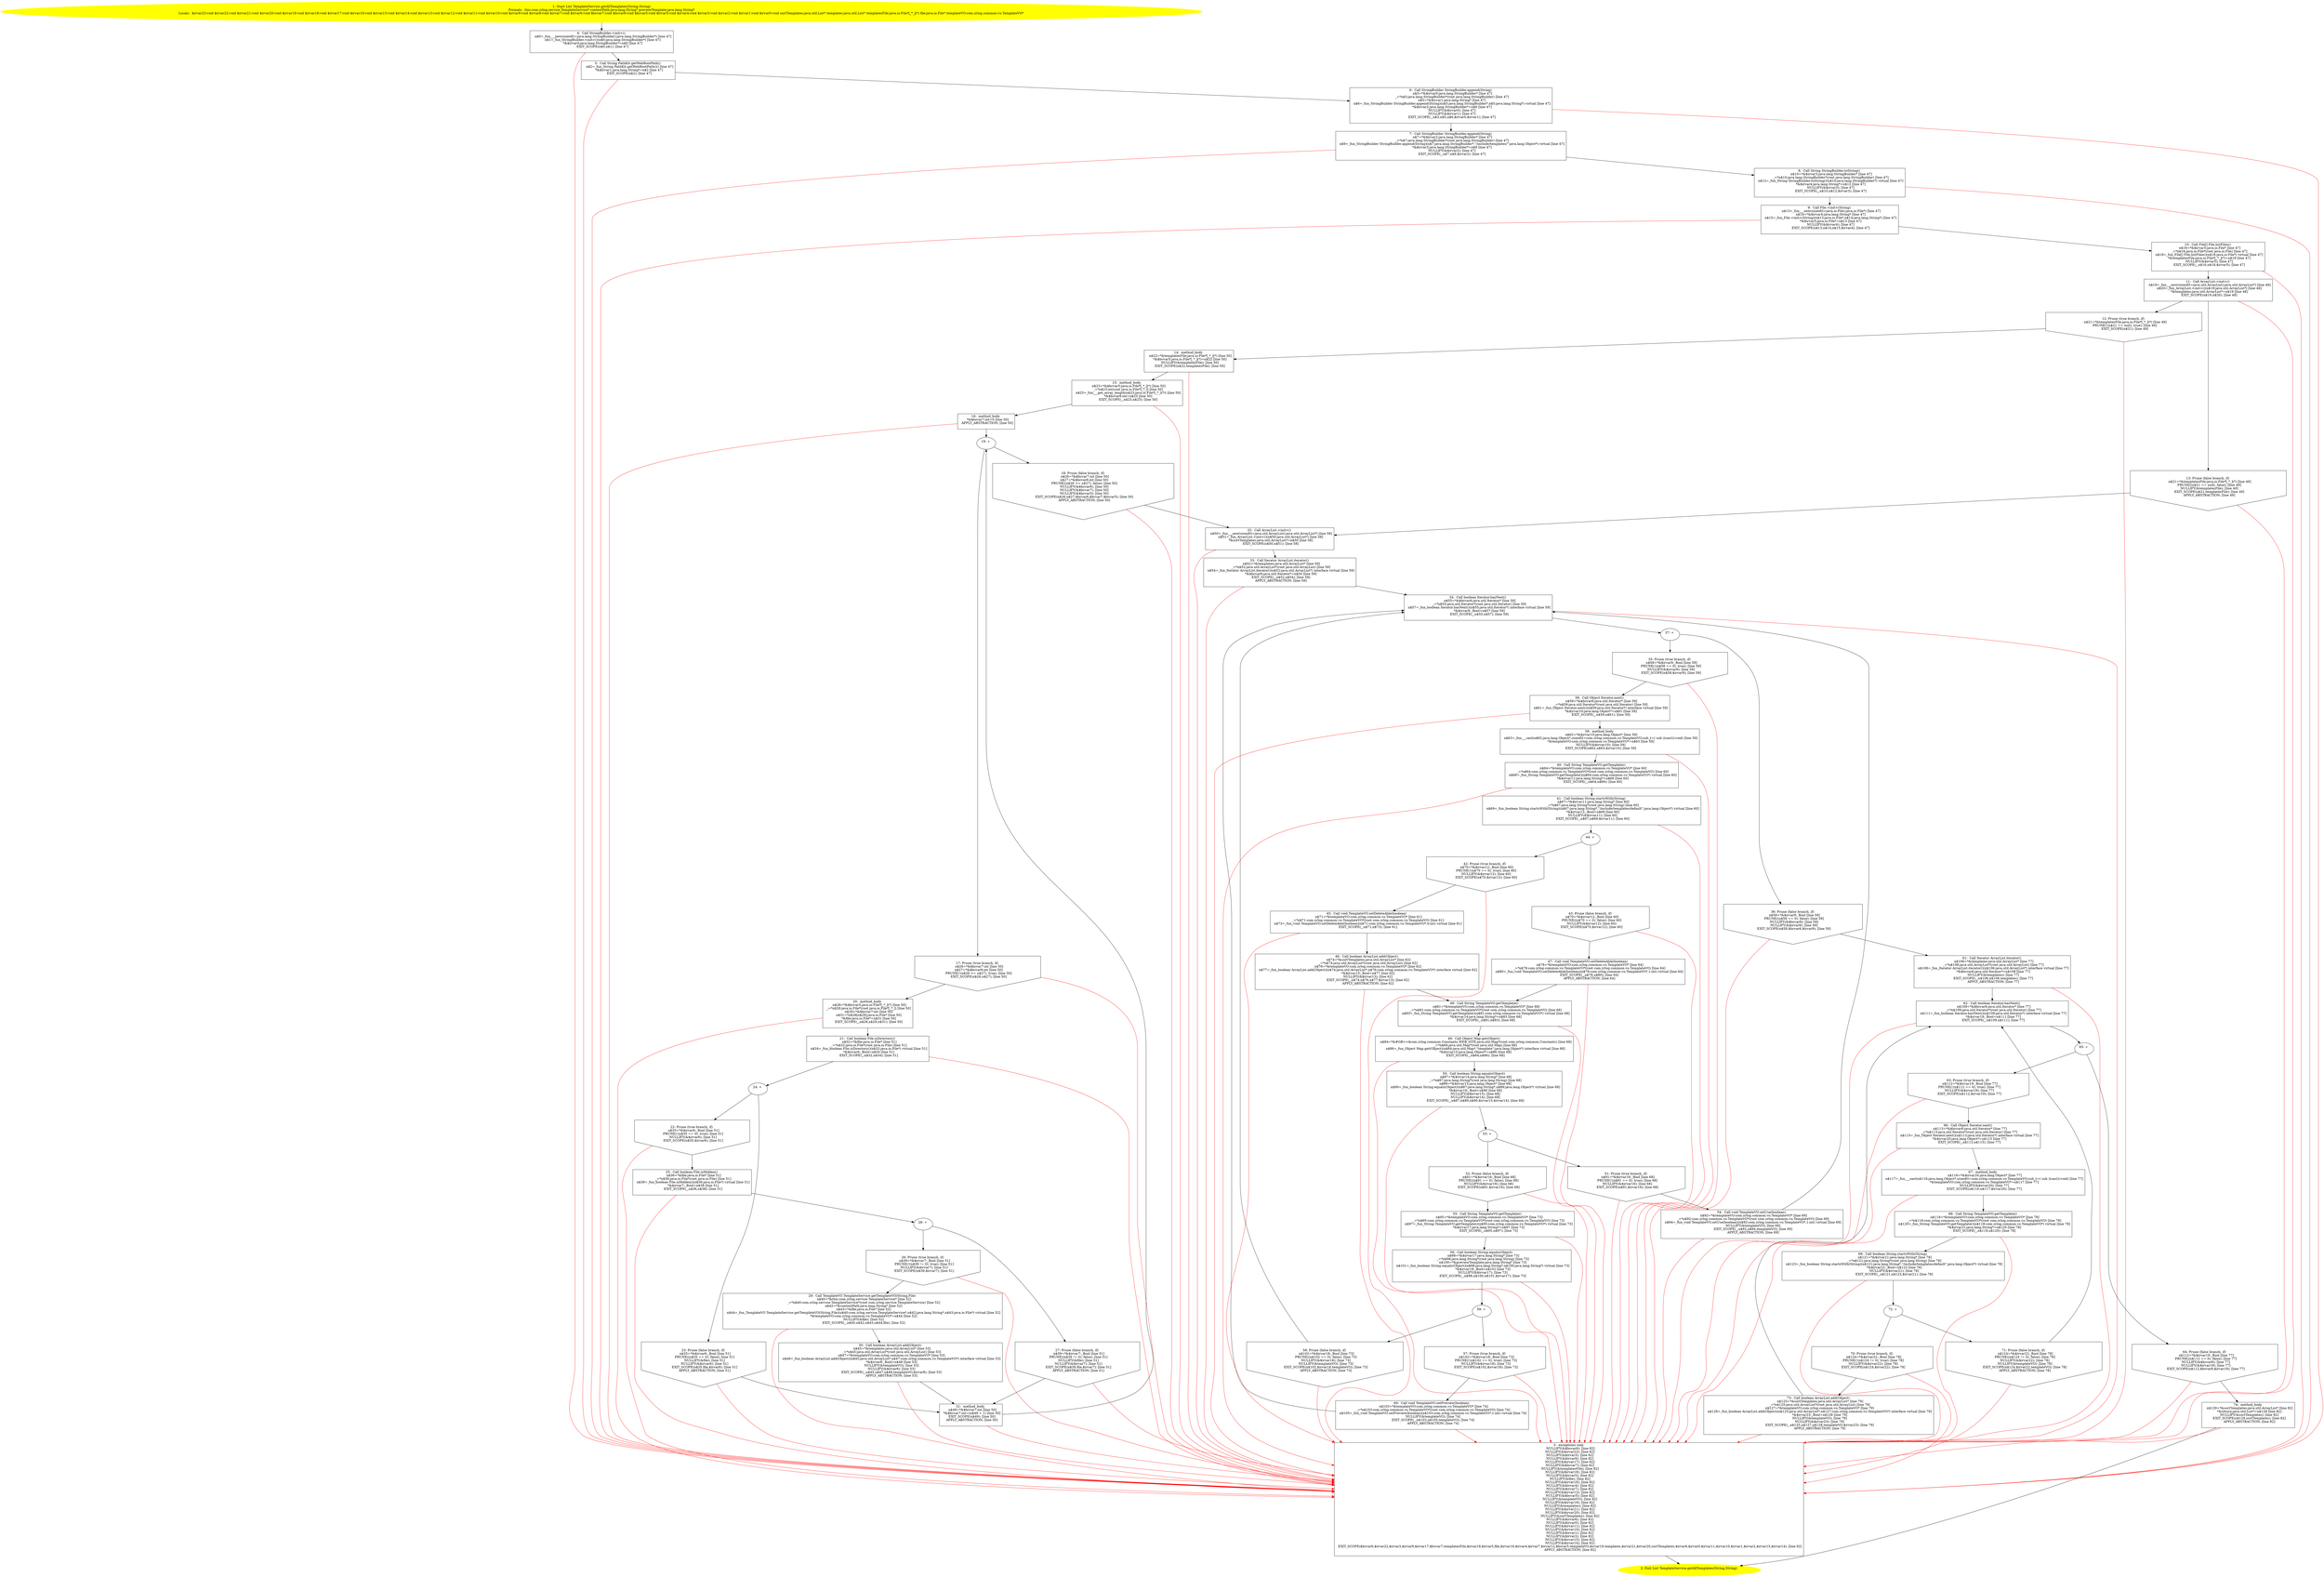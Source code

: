 /* @generated */
digraph cfg {
"com.zrlog.service.TemplateService.getAllTemplates(java.lang.String,java.lang.String):java.util.List.c7d357a822f3272d4d741f50398b34d2_1" [label="1: Start List TemplateService.getAllTemplates(String,String)\nFormals:  this:com.zrlog.service.TemplateService* contextPath:java.lang.String* previewTemplate:java.lang.String*\nLocals:  $irvar23:void $irvar22:void $irvar21:void $irvar20:void $irvar19:void $irvar18:void $irvar17:void $irvar16:void $irvar15:void $irvar14:void $irvar13:void $irvar12:void $irvar11:void $irvar10:void $irvar9:void $irvar8:void $irvar7:void $irvar6:void $bcvar7:void $bcvar6:void $bcvar5:void $irvar5:void $irvar4:void $irvar3:void $irvar2:void $irvar1:void $irvar0:void sortTemplates:java.util.List* templates:java.util.List* templatesFile:java.io.File*[_*_](*) file:java.io.File* templateVO:com.zrlog.common.vo.TemplateVO* \n  " color=yellow style=filled]
	

	 "com.zrlog.service.TemplateService.getAllTemplates(java.lang.String,java.lang.String):java.util.List.c7d357a822f3272d4d741f50398b34d2_1" -> "com.zrlog.service.TemplateService.getAllTemplates(java.lang.String,java.lang.String):java.util.List.c7d357a822f3272d4d741f50398b34d2_4" ;
"com.zrlog.service.TemplateService.getAllTemplates(java.lang.String,java.lang.String):java.util.List.c7d357a822f3272d4d741f50398b34d2_2" [label="2: Exit List TemplateService.getAllTemplates(String,String) \n  " color=yellow style=filled]
	

"com.zrlog.service.TemplateService.getAllTemplates(java.lang.String,java.lang.String):java.util.List.c7d357a822f3272d4d741f50398b34d2_3" [label="3:  exceptions sink \n   NULLIFY(&$bcvar6); [line 82]\n  NULLIFY(&$irvar22); [line 82]\n  NULLIFY(&$irvar3); [line 82]\n  NULLIFY(&$irvar9); [line 82]\n  NULLIFY(&$irvar17); [line 82]\n  NULLIFY(&$bcvar7); [line 82]\n  NULLIFY(&templatesFile); [line 82]\n  NULLIFY(&$irvar18); [line 82]\n  NULLIFY(&$irvar5); [line 82]\n  NULLIFY(&file); [line 82]\n  NULLIFY(&$irvar16); [line 82]\n  NULLIFY(&$irvar4); [line 82]\n  NULLIFY(&$irvar7); [line 82]\n  NULLIFY(&$irvar12); [line 82]\n  NULLIFY(&$bcvar5); [line 82]\n  NULLIFY(&templateVO); [line 82]\n  NULLIFY(&$irvar19); [line 82]\n  NULLIFY(&templates); [line 82]\n  NULLIFY(&$irvar21); [line 82]\n  NULLIFY(&$irvar20); [line 82]\n  NULLIFY(&sortTemplates); [line 82]\n  NULLIFY(&$irvar6); [line 82]\n  NULLIFY(&$irvar0); [line 82]\n  NULLIFY(&$irvar11); [line 82]\n  NULLIFY(&$irvar10); [line 82]\n  NULLIFY(&$irvar1); [line 82]\n  NULLIFY(&$irvar2); [line 82]\n  NULLIFY(&$irvar15); [line 82]\n  NULLIFY(&$irvar14); [line 82]\n  EXIT_SCOPE($bcvar6,$irvar22,$irvar3,$irvar9,$irvar17,$bcvar7,templatesFile,$irvar18,$irvar5,file,$irvar16,$irvar4,$irvar7,$irvar12,$bcvar5,templateVO,$irvar19,templates,$irvar21,$irvar20,sortTemplates,$irvar6,$irvar0,$irvar11,$irvar10,$irvar1,$irvar2,$irvar15,$irvar14); [line 82]\n  APPLY_ABSTRACTION; [line 82]\n " shape="box"]
	

	 "com.zrlog.service.TemplateService.getAllTemplates(java.lang.String,java.lang.String):java.util.List.c7d357a822f3272d4d741f50398b34d2_3" -> "com.zrlog.service.TemplateService.getAllTemplates(java.lang.String,java.lang.String):java.util.List.c7d357a822f3272d4d741f50398b34d2_2" ;
"com.zrlog.service.TemplateService.getAllTemplates(java.lang.String,java.lang.String):java.util.List.c7d357a822f3272d4d741f50398b34d2_4" [label="4:  Call StringBuilder.<init>() \n   n$0=_fun___new(sizeof(t=java.lang.StringBuilder):java.lang.StringBuilder*) [line 47]\n  n$1=_fun_StringBuilder.<init>()(n$0:java.lang.StringBuilder*) [line 47]\n  *&$irvar0:java.lang.StringBuilder*=n$0 [line 47]\n  EXIT_SCOPE(n$0,n$1); [line 47]\n " shape="box"]
	

	 "com.zrlog.service.TemplateService.getAllTemplates(java.lang.String,java.lang.String):java.util.List.c7d357a822f3272d4d741f50398b34d2_4" -> "com.zrlog.service.TemplateService.getAllTemplates(java.lang.String,java.lang.String):java.util.List.c7d357a822f3272d4d741f50398b34d2_5" ;
	 "com.zrlog.service.TemplateService.getAllTemplates(java.lang.String,java.lang.String):java.util.List.c7d357a822f3272d4d741f50398b34d2_4" -> "com.zrlog.service.TemplateService.getAllTemplates(java.lang.String,java.lang.String):java.util.List.c7d357a822f3272d4d741f50398b34d2_3" [color="red" ];
"com.zrlog.service.TemplateService.getAllTemplates(java.lang.String,java.lang.String):java.util.List.c7d357a822f3272d4d741f50398b34d2_5" [label="5:  Call String PathKit.getWebRootPath() \n   n$2=_fun_String PathKit.getWebRootPath()() [line 47]\n  *&$irvar1:java.lang.String*=n$2 [line 47]\n  EXIT_SCOPE(n$2); [line 47]\n " shape="box"]
	

	 "com.zrlog.service.TemplateService.getAllTemplates(java.lang.String,java.lang.String):java.util.List.c7d357a822f3272d4d741f50398b34d2_5" -> "com.zrlog.service.TemplateService.getAllTemplates(java.lang.String,java.lang.String):java.util.List.c7d357a822f3272d4d741f50398b34d2_6" ;
	 "com.zrlog.service.TemplateService.getAllTemplates(java.lang.String,java.lang.String):java.util.List.c7d357a822f3272d4d741f50398b34d2_5" -> "com.zrlog.service.TemplateService.getAllTemplates(java.lang.String,java.lang.String):java.util.List.c7d357a822f3272d4d741f50398b34d2_3" [color="red" ];
"com.zrlog.service.TemplateService.getAllTemplates(java.lang.String,java.lang.String):java.util.List.c7d357a822f3272d4d741f50398b34d2_6" [label="6:  Call StringBuilder StringBuilder.append(String) \n   n$3=*&$irvar0:java.lang.StringBuilder* [line 47]\n  _=*n$3:java.lang.StringBuilder*(root java.lang.StringBuilder) [line 47]\n  n$5=*&$irvar1:java.lang.String* [line 47]\n  n$6=_fun_StringBuilder StringBuilder.append(String)(n$3:java.lang.StringBuilder*,n$5:java.lang.String*) virtual [line 47]\n  *&$irvar2:java.lang.StringBuilder*=n$6 [line 47]\n  NULLIFY(&$irvar0); [line 47]\n  NULLIFY(&$irvar1); [line 47]\n  EXIT_SCOPE(_,n$3,n$5,n$6,$irvar0,$irvar1); [line 47]\n " shape="box"]
	

	 "com.zrlog.service.TemplateService.getAllTemplates(java.lang.String,java.lang.String):java.util.List.c7d357a822f3272d4d741f50398b34d2_6" -> "com.zrlog.service.TemplateService.getAllTemplates(java.lang.String,java.lang.String):java.util.List.c7d357a822f3272d4d741f50398b34d2_7" ;
	 "com.zrlog.service.TemplateService.getAllTemplates(java.lang.String,java.lang.String):java.util.List.c7d357a822f3272d4d741f50398b34d2_6" -> "com.zrlog.service.TemplateService.getAllTemplates(java.lang.String,java.lang.String):java.util.List.c7d357a822f3272d4d741f50398b34d2_3" [color="red" ];
"com.zrlog.service.TemplateService.getAllTemplates(java.lang.String,java.lang.String):java.util.List.c7d357a822f3272d4d741f50398b34d2_7" [label="7:  Call StringBuilder StringBuilder.append(String) \n   n$7=*&$irvar2:java.lang.StringBuilder* [line 47]\n  _=*n$7:java.lang.StringBuilder*(root java.lang.StringBuilder) [line 47]\n  n$9=_fun_StringBuilder StringBuilder.append(String)(n$7:java.lang.StringBuilder*,\"/include/templates/\":java.lang.Object*) virtual [line 47]\n  *&$irvar3:java.lang.StringBuilder*=n$9 [line 47]\n  NULLIFY(&$irvar2); [line 47]\n  EXIT_SCOPE(_,n$7,n$9,$irvar2); [line 47]\n " shape="box"]
	

	 "com.zrlog.service.TemplateService.getAllTemplates(java.lang.String,java.lang.String):java.util.List.c7d357a822f3272d4d741f50398b34d2_7" -> "com.zrlog.service.TemplateService.getAllTemplates(java.lang.String,java.lang.String):java.util.List.c7d357a822f3272d4d741f50398b34d2_8" ;
	 "com.zrlog.service.TemplateService.getAllTemplates(java.lang.String,java.lang.String):java.util.List.c7d357a822f3272d4d741f50398b34d2_7" -> "com.zrlog.service.TemplateService.getAllTemplates(java.lang.String,java.lang.String):java.util.List.c7d357a822f3272d4d741f50398b34d2_3" [color="red" ];
"com.zrlog.service.TemplateService.getAllTemplates(java.lang.String,java.lang.String):java.util.List.c7d357a822f3272d4d741f50398b34d2_8" [label="8:  Call String StringBuilder.toString() \n   n$10=*&$irvar3:java.lang.StringBuilder* [line 47]\n  _=*n$10:java.lang.StringBuilder*(root java.lang.StringBuilder) [line 47]\n  n$12=_fun_String StringBuilder.toString()(n$10:java.lang.StringBuilder*) virtual [line 47]\n  *&$irvar4:java.lang.String*=n$12 [line 47]\n  NULLIFY(&$irvar3); [line 47]\n  EXIT_SCOPE(_,n$10,n$12,$irvar3); [line 47]\n " shape="box"]
	

	 "com.zrlog.service.TemplateService.getAllTemplates(java.lang.String,java.lang.String):java.util.List.c7d357a822f3272d4d741f50398b34d2_8" -> "com.zrlog.service.TemplateService.getAllTemplates(java.lang.String,java.lang.String):java.util.List.c7d357a822f3272d4d741f50398b34d2_9" ;
	 "com.zrlog.service.TemplateService.getAllTemplates(java.lang.String,java.lang.String):java.util.List.c7d357a822f3272d4d741f50398b34d2_8" -> "com.zrlog.service.TemplateService.getAllTemplates(java.lang.String,java.lang.String):java.util.List.c7d357a822f3272d4d741f50398b34d2_3" [color="red" ];
"com.zrlog.service.TemplateService.getAllTemplates(java.lang.String,java.lang.String):java.util.List.c7d357a822f3272d4d741f50398b34d2_9" [label="9:  Call File.<init>(String) \n   n$13=_fun___new(sizeof(t=java.io.File):java.io.File*) [line 47]\n  n$14=*&$irvar4:java.lang.String* [line 47]\n  n$15=_fun_File.<init>(String)(n$13:java.io.File*,n$14:java.lang.String*) [line 47]\n  *&$irvar5:java.io.File*=n$13 [line 47]\n  NULLIFY(&$irvar4); [line 47]\n  EXIT_SCOPE(n$13,n$14,n$15,$irvar4); [line 47]\n " shape="box"]
	

	 "com.zrlog.service.TemplateService.getAllTemplates(java.lang.String,java.lang.String):java.util.List.c7d357a822f3272d4d741f50398b34d2_9" -> "com.zrlog.service.TemplateService.getAllTemplates(java.lang.String,java.lang.String):java.util.List.c7d357a822f3272d4d741f50398b34d2_10" ;
	 "com.zrlog.service.TemplateService.getAllTemplates(java.lang.String,java.lang.String):java.util.List.c7d357a822f3272d4d741f50398b34d2_9" -> "com.zrlog.service.TemplateService.getAllTemplates(java.lang.String,java.lang.String):java.util.List.c7d357a822f3272d4d741f50398b34d2_3" [color="red" ];
"com.zrlog.service.TemplateService.getAllTemplates(java.lang.String,java.lang.String):java.util.List.c7d357a822f3272d4d741f50398b34d2_10" [label="10:  Call File[] File.listFiles() \n   n$16=*&$irvar5:java.io.File* [line 47]\n  _=*n$16:java.io.File*(root java.io.File) [line 47]\n  n$18=_fun_File[] File.listFiles()(n$16:java.io.File*) virtual [line 47]\n  *&templatesFile:java.io.File*[_*_](*)=n$18 [line 47]\n  NULLIFY(&$irvar5); [line 47]\n  EXIT_SCOPE(_,n$16,n$18,$irvar5); [line 47]\n " shape="box"]
	

	 "com.zrlog.service.TemplateService.getAllTemplates(java.lang.String,java.lang.String):java.util.List.c7d357a822f3272d4d741f50398b34d2_10" -> "com.zrlog.service.TemplateService.getAllTemplates(java.lang.String,java.lang.String):java.util.List.c7d357a822f3272d4d741f50398b34d2_11" ;
	 "com.zrlog.service.TemplateService.getAllTemplates(java.lang.String,java.lang.String):java.util.List.c7d357a822f3272d4d741f50398b34d2_10" -> "com.zrlog.service.TemplateService.getAllTemplates(java.lang.String,java.lang.String):java.util.List.c7d357a822f3272d4d741f50398b34d2_3" [color="red" ];
"com.zrlog.service.TemplateService.getAllTemplates(java.lang.String,java.lang.String):java.util.List.c7d357a822f3272d4d741f50398b34d2_11" [label="11:  Call ArrayList.<init>() \n   n$19=_fun___new(sizeof(t=java.util.ArrayList):java.util.ArrayList*) [line 48]\n  n$20=_fun_ArrayList.<init>()(n$19:java.util.ArrayList*) [line 48]\n  *&templates:java.util.ArrayList*=n$19 [line 48]\n  EXIT_SCOPE(n$19,n$20); [line 48]\n " shape="box"]
	

	 "com.zrlog.service.TemplateService.getAllTemplates(java.lang.String,java.lang.String):java.util.List.c7d357a822f3272d4d741f50398b34d2_11" -> "com.zrlog.service.TemplateService.getAllTemplates(java.lang.String,java.lang.String):java.util.List.c7d357a822f3272d4d741f50398b34d2_12" ;
	 "com.zrlog.service.TemplateService.getAllTemplates(java.lang.String,java.lang.String):java.util.List.c7d357a822f3272d4d741f50398b34d2_11" -> "com.zrlog.service.TemplateService.getAllTemplates(java.lang.String,java.lang.String):java.util.List.c7d357a822f3272d4d741f50398b34d2_13" ;
	 "com.zrlog.service.TemplateService.getAllTemplates(java.lang.String,java.lang.String):java.util.List.c7d357a822f3272d4d741f50398b34d2_11" -> "com.zrlog.service.TemplateService.getAllTemplates(java.lang.String,java.lang.String):java.util.List.c7d357a822f3272d4d741f50398b34d2_3" [color="red" ];
"com.zrlog.service.TemplateService.getAllTemplates(java.lang.String,java.lang.String):java.util.List.c7d357a822f3272d4d741f50398b34d2_12" [label="12: Prune (true branch, if) \n   n$21=*&templatesFile:java.io.File*[_*_](*) [line 49]\n  PRUNE(!(n$21 == null), true); [line 49]\n  EXIT_SCOPE(n$21); [line 49]\n " shape="invhouse"]
	

	 "com.zrlog.service.TemplateService.getAllTemplates(java.lang.String,java.lang.String):java.util.List.c7d357a822f3272d4d741f50398b34d2_12" -> "com.zrlog.service.TemplateService.getAllTemplates(java.lang.String,java.lang.String):java.util.List.c7d357a822f3272d4d741f50398b34d2_14" ;
	 "com.zrlog.service.TemplateService.getAllTemplates(java.lang.String,java.lang.String):java.util.List.c7d357a822f3272d4d741f50398b34d2_12" -> "com.zrlog.service.TemplateService.getAllTemplates(java.lang.String,java.lang.String):java.util.List.c7d357a822f3272d4d741f50398b34d2_3" [color="red" ];
"com.zrlog.service.TemplateService.getAllTemplates(java.lang.String,java.lang.String):java.util.List.c7d357a822f3272d4d741f50398b34d2_13" [label="13: Prune (false branch, if) \n   n$21=*&templatesFile:java.io.File*[_*_](*) [line 49]\n  PRUNE((n$21 == null), false); [line 49]\n  NULLIFY(&templatesFile); [line 49]\n  EXIT_SCOPE(n$21,templatesFile); [line 49]\n  APPLY_ABSTRACTION; [line 49]\n " shape="invhouse"]
	

	 "com.zrlog.service.TemplateService.getAllTemplates(java.lang.String,java.lang.String):java.util.List.c7d357a822f3272d4d741f50398b34d2_13" -> "com.zrlog.service.TemplateService.getAllTemplates(java.lang.String,java.lang.String):java.util.List.c7d357a822f3272d4d741f50398b34d2_32" ;
	 "com.zrlog.service.TemplateService.getAllTemplates(java.lang.String,java.lang.String):java.util.List.c7d357a822f3272d4d741f50398b34d2_13" -> "com.zrlog.service.TemplateService.getAllTemplates(java.lang.String,java.lang.String):java.util.List.c7d357a822f3272d4d741f50398b34d2_3" [color="red" ];
"com.zrlog.service.TemplateService.getAllTemplates(java.lang.String,java.lang.String):java.util.List.c7d357a822f3272d4d741f50398b34d2_14" [label="14:  method_body \n   n$22=*&templatesFile:java.io.File*[_*_](*) [line 50]\n  *&$bcvar5:java.io.File*[_*_](*)=n$22 [line 50]\n  NULLIFY(&templatesFile); [line 50]\n  EXIT_SCOPE(n$22,templatesFile); [line 50]\n " shape="box"]
	

	 "com.zrlog.service.TemplateService.getAllTemplates(java.lang.String,java.lang.String):java.util.List.c7d357a822f3272d4d741f50398b34d2_14" -> "com.zrlog.service.TemplateService.getAllTemplates(java.lang.String,java.lang.String):java.util.List.c7d357a822f3272d4d741f50398b34d2_15" ;
	 "com.zrlog.service.TemplateService.getAllTemplates(java.lang.String,java.lang.String):java.util.List.c7d357a822f3272d4d741f50398b34d2_14" -> "com.zrlog.service.TemplateService.getAllTemplates(java.lang.String,java.lang.String):java.util.List.c7d357a822f3272d4d741f50398b34d2_3" [color="red" ];
"com.zrlog.service.TemplateService.getAllTemplates(java.lang.String,java.lang.String):java.util.List.c7d357a822f3272d4d741f50398b34d2_15" [label="15:  method_body \n   n$23=*&$bcvar5:java.io.File*[_*_](*) [line 50]\n  _=*n$23:int(root java.io.File*[_*_]) [line 50]\n  n$25=_fun___get_array_length(n$23:java.io.File*[_*_](*)) [line 50]\n  *&$bcvar6:int=n$25 [line 50]\n  EXIT_SCOPE(_,n$23,n$25); [line 50]\n " shape="box"]
	

	 "com.zrlog.service.TemplateService.getAllTemplates(java.lang.String,java.lang.String):java.util.List.c7d357a822f3272d4d741f50398b34d2_15" -> "com.zrlog.service.TemplateService.getAllTemplates(java.lang.String,java.lang.String):java.util.List.c7d357a822f3272d4d741f50398b34d2_16" ;
	 "com.zrlog.service.TemplateService.getAllTemplates(java.lang.String,java.lang.String):java.util.List.c7d357a822f3272d4d741f50398b34d2_15" -> "com.zrlog.service.TemplateService.getAllTemplates(java.lang.String,java.lang.String):java.util.List.c7d357a822f3272d4d741f50398b34d2_3" [color="red" ];
"com.zrlog.service.TemplateService.getAllTemplates(java.lang.String,java.lang.String):java.util.List.c7d357a822f3272d4d741f50398b34d2_16" [label="16:  method_body \n   *&$bcvar7:int=0 [line 50]\n  APPLY_ABSTRACTION; [line 50]\n " shape="box"]
	

	 "com.zrlog.service.TemplateService.getAllTemplates(java.lang.String,java.lang.String):java.util.List.c7d357a822f3272d4d741f50398b34d2_16" -> "com.zrlog.service.TemplateService.getAllTemplates(java.lang.String,java.lang.String):java.util.List.c7d357a822f3272d4d741f50398b34d2_19" ;
	 "com.zrlog.service.TemplateService.getAllTemplates(java.lang.String,java.lang.String):java.util.List.c7d357a822f3272d4d741f50398b34d2_16" -> "com.zrlog.service.TemplateService.getAllTemplates(java.lang.String,java.lang.String):java.util.List.c7d357a822f3272d4d741f50398b34d2_3" [color="red" ];
"com.zrlog.service.TemplateService.getAllTemplates(java.lang.String,java.lang.String):java.util.List.c7d357a822f3272d4d741f50398b34d2_17" [label="17: Prune (true branch, if) \n   n$26=*&$bcvar7:int [line 50]\n  n$27=*&$bcvar6:int [line 50]\n  PRUNE(!(n$26 >= n$27), true); [line 50]\n  EXIT_SCOPE(n$26,n$27); [line 50]\n " shape="invhouse"]
	

	 "com.zrlog.service.TemplateService.getAllTemplates(java.lang.String,java.lang.String):java.util.List.c7d357a822f3272d4d741f50398b34d2_17" -> "com.zrlog.service.TemplateService.getAllTemplates(java.lang.String,java.lang.String):java.util.List.c7d357a822f3272d4d741f50398b34d2_20" ;
	 "com.zrlog.service.TemplateService.getAllTemplates(java.lang.String,java.lang.String):java.util.List.c7d357a822f3272d4d741f50398b34d2_17" -> "com.zrlog.service.TemplateService.getAllTemplates(java.lang.String,java.lang.String):java.util.List.c7d357a822f3272d4d741f50398b34d2_3" [color="red" ];
"com.zrlog.service.TemplateService.getAllTemplates(java.lang.String,java.lang.String):java.util.List.c7d357a822f3272d4d741f50398b34d2_18" [label="18: Prune (false branch, if) \n   n$26=*&$bcvar7:int [line 50]\n  n$27=*&$bcvar6:int [line 50]\n  PRUNE((n$26 >= n$27), false); [line 50]\n  NULLIFY(&$bcvar6); [line 50]\n  NULLIFY(&$bcvar7); [line 50]\n  NULLIFY(&$bcvar5); [line 50]\n  EXIT_SCOPE(n$26,n$27,$bcvar6,$bcvar7,$bcvar5); [line 50]\n  APPLY_ABSTRACTION; [line 50]\n " shape="invhouse"]
	

	 "com.zrlog.service.TemplateService.getAllTemplates(java.lang.String,java.lang.String):java.util.List.c7d357a822f3272d4d741f50398b34d2_18" -> "com.zrlog.service.TemplateService.getAllTemplates(java.lang.String,java.lang.String):java.util.List.c7d357a822f3272d4d741f50398b34d2_32" ;
	 "com.zrlog.service.TemplateService.getAllTemplates(java.lang.String,java.lang.String):java.util.List.c7d357a822f3272d4d741f50398b34d2_18" -> "com.zrlog.service.TemplateService.getAllTemplates(java.lang.String,java.lang.String):java.util.List.c7d357a822f3272d4d741f50398b34d2_3" [color="red" ];
"com.zrlog.service.TemplateService.getAllTemplates(java.lang.String,java.lang.String):java.util.List.c7d357a822f3272d4d741f50398b34d2_19" [label="19: + \n  " ]
	

	 "com.zrlog.service.TemplateService.getAllTemplates(java.lang.String,java.lang.String):java.util.List.c7d357a822f3272d4d741f50398b34d2_19" -> "com.zrlog.service.TemplateService.getAllTemplates(java.lang.String,java.lang.String):java.util.List.c7d357a822f3272d4d741f50398b34d2_17" ;
	 "com.zrlog.service.TemplateService.getAllTemplates(java.lang.String,java.lang.String):java.util.List.c7d357a822f3272d4d741f50398b34d2_19" -> "com.zrlog.service.TemplateService.getAllTemplates(java.lang.String,java.lang.String):java.util.List.c7d357a822f3272d4d741f50398b34d2_18" ;
"com.zrlog.service.TemplateService.getAllTemplates(java.lang.String,java.lang.String):java.util.List.c7d357a822f3272d4d741f50398b34d2_20" [label="20:  method_body \n   n$28=*&$bcvar5:java.io.File*[_*_](*) [line 50]\n  _=*n$28:java.io.File*(root java.io.File*[_*_]) [line 50]\n  n$29=*&$bcvar7:int [line 50]\n  n$31=*n$28[n$29]:java.io.File* [line 50]\n  *&file:java.io.File*=n$31 [line 50]\n  EXIT_SCOPE(_,n$28,n$29,n$31); [line 50]\n " shape="box"]
	

	 "com.zrlog.service.TemplateService.getAllTemplates(java.lang.String,java.lang.String):java.util.List.c7d357a822f3272d4d741f50398b34d2_20" -> "com.zrlog.service.TemplateService.getAllTemplates(java.lang.String,java.lang.String):java.util.List.c7d357a822f3272d4d741f50398b34d2_21" ;
	 "com.zrlog.service.TemplateService.getAllTemplates(java.lang.String,java.lang.String):java.util.List.c7d357a822f3272d4d741f50398b34d2_20" -> "com.zrlog.service.TemplateService.getAllTemplates(java.lang.String,java.lang.String):java.util.List.c7d357a822f3272d4d741f50398b34d2_3" [color="red" ];
"com.zrlog.service.TemplateService.getAllTemplates(java.lang.String,java.lang.String):java.util.List.c7d357a822f3272d4d741f50398b34d2_21" [label="21:  Call boolean File.isDirectory() \n   n$32=*&file:java.io.File* [line 51]\n  _=*n$32:java.io.File*(root java.io.File) [line 51]\n  n$34=_fun_boolean File.isDirectory()(n$32:java.io.File*) virtual [line 51]\n  *&$irvar6:_Bool=n$34 [line 51]\n  EXIT_SCOPE(_,n$32,n$34); [line 51]\n " shape="box"]
	

	 "com.zrlog.service.TemplateService.getAllTemplates(java.lang.String,java.lang.String):java.util.List.c7d357a822f3272d4d741f50398b34d2_21" -> "com.zrlog.service.TemplateService.getAllTemplates(java.lang.String,java.lang.String):java.util.List.c7d357a822f3272d4d741f50398b34d2_24" ;
	 "com.zrlog.service.TemplateService.getAllTemplates(java.lang.String,java.lang.String):java.util.List.c7d357a822f3272d4d741f50398b34d2_21" -> "com.zrlog.service.TemplateService.getAllTemplates(java.lang.String,java.lang.String):java.util.List.c7d357a822f3272d4d741f50398b34d2_3" [color="red" ];
"com.zrlog.service.TemplateService.getAllTemplates(java.lang.String,java.lang.String):java.util.List.c7d357a822f3272d4d741f50398b34d2_22" [label="22: Prune (true branch, if) \n   n$35=*&$irvar6:_Bool [line 51]\n  PRUNE(!(n$35 == 0), true); [line 51]\n  NULLIFY(&$irvar6); [line 51]\n  EXIT_SCOPE(n$35,$irvar6); [line 51]\n " shape="invhouse"]
	

	 "com.zrlog.service.TemplateService.getAllTemplates(java.lang.String,java.lang.String):java.util.List.c7d357a822f3272d4d741f50398b34d2_22" -> "com.zrlog.service.TemplateService.getAllTemplates(java.lang.String,java.lang.String):java.util.List.c7d357a822f3272d4d741f50398b34d2_25" ;
	 "com.zrlog.service.TemplateService.getAllTemplates(java.lang.String,java.lang.String):java.util.List.c7d357a822f3272d4d741f50398b34d2_22" -> "com.zrlog.service.TemplateService.getAllTemplates(java.lang.String,java.lang.String):java.util.List.c7d357a822f3272d4d741f50398b34d2_3" [color="red" ];
"com.zrlog.service.TemplateService.getAllTemplates(java.lang.String,java.lang.String):java.util.List.c7d357a822f3272d4d741f50398b34d2_23" [label="23: Prune (false branch, if) \n   n$35=*&$irvar6:_Bool [line 51]\n  PRUNE((n$35 == 0), false); [line 51]\n  NULLIFY(&file); [line 51]\n  NULLIFY(&$irvar6); [line 51]\n  EXIT_SCOPE(n$35,file,$irvar6); [line 51]\n  APPLY_ABSTRACTION; [line 51]\n " shape="invhouse"]
	

	 "com.zrlog.service.TemplateService.getAllTemplates(java.lang.String,java.lang.String):java.util.List.c7d357a822f3272d4d741f50398b34d2_23" -> "com.zrlog.service.TemplateService.getAllTemplates(java.lang.String,java.lang.String):java.util.List.c7d357a822f3272d4d741f50398b34d2_31" ;
	 "com.zrlog.service.TemplateService.getAllTemplates(java.lang.String,java.lang.String):java.util.List.c7d357a822f3272d4d741f50398b34d2_23" -> "com.zrlog.service.TemplateService.getAllTemplates(java.lang.String,java.lang.String):java.util.List.c7d357a822f3272d4d741f50398b34d2_3" [color="red" ];
"com.zrlog.service.TemplateService.getAllTemplates(java.lang.String,java.lang.String):java.util.List.c7d357a822f3272d4d741f50398b34d2_24" [label="24: + \n  " ]
	

	 "com.zrlog.service.TemplateService.getAllTemplates(java.lang.String,java.lang.String):java.util.List.c7d357a822f3272d4d741f50398b34d2_24" -> "com.zrlog.service.TemplateService.getAllTemplates(java.lang.String,java.lang.String):java.util.List.c7d357a822f3272d4d741f50398b34d2_22" ;
	 "com.zrlog.service.TemplateService.getAllTemplates(java.lang.String,java.lang.String):java.util.List.c7d357a822f3272d4d741f50398b34d2_24" -> "com.zrlog.service.TemplateService.getAllTemplates(java.lang.String,java.lang.String):java.util.List.c7d357a822f3272d4d741f50398b34d2_23" ;
"com.zrlog.service.TemplateService.getAllTemplates(java.lang.String,java.lang.String):java.util.List.c7d357a822f3272d4d741f50398b34d2_25" [label="25:  Call boolean File.isHidden() \n   n$36=*&file:java.io.File* [line 51]\n  _=*n$36:java.io.File*(root java.io.File) [line 51]\n  n$38=_fun_boolean File.isHidden()(n$36:java.io.File*) virtual [line 51]\n  *&$irvar7:_Bool=n$38 [line 51]\n  EXIT_SCOPE(_,n$36,n$38); [line 51]\n " shape="box"]
	

	 "com.zrlog.service.TemplateService.getAllTemplates(java.lang.String,java.lang.String):java.util.List.c7d357a822f3272d4d741f50398b34d2_25" -> "com.zrlog.service.TemplateService.getAllTemplates(java.lang.String,java.lang.String):java.util.List.c7d357a822f3272d4d741f50398b34d2_28" ;
	 "com.zrlog.service.TemplateService.getAllTemplates(java.lang.String,java.lang.String):java.util.List.c7d357a822f3272d4d741f50398b34d2_25" -> "com.zrlog.service.TemplateService.getAllTemplates(java.lang.String,java.lang.String):java.util.List.c7d357a822f3272d4d741f50398b34d2_3" [color="red" ];
"com.zrlog.service.TemplateService.getAllTemplates(java.lang.String,java.lang.String):java.util.List.c7d357a822f3272d4d741f50398b34d2_26" [label="26: Prune (true branch, if) \n   n$39=*&$irvar7:_Bool [line 51]\n  PRUNE(!(n$39 != 0), true); [line 51]\n  NULLIFY(&$irvar7); [line 51]\n  EXIT_SCOPE(n$39,$irvar7); [line 51]\n " shape="invhouse"]
	

	 "com.zrlog.service.TemplateService.getAllTemplates(java.lang.String,java.lang.String):java.util.List.c7d357a822f3272d4d741f50398b34d2_26" -> "com.zrlog.service.TemplateService.getAllTemplates(java.lang.String,java.lang.String):java.util.List.c7d357a822f3272d4d741f50398b34d2_29" ;
	 "com.zrlog.service.TemplateService.getAllTemplates(java.lang.String,java.lang.String):java.util.List.c7d357a822f3272d4d741f50398b34d2_26" -> "com.zrlog.service.TemplateService.getAllTemplates(java.lang.String,java.lang.String):java.util.List.c7d357a822f3272d4d741f50398b34d2_3" [color="red" ];
"com.zrlog.service.TemplateService.getAllTemplates(java.lang.String,java.lang.String):java.util.List.c7d357a822f3272d4d741f50398b34d2_27" [label="27: Prune (false branch, if) \n   n$39=*&$irvar7:_Bool [line 51]\n  PRUNE((n$39 != 0), false); [line 51]\n  NULLIFY(&file); [line 51]\n  NULLIFY(&$irvar7); [line 51]\n  EXIT_SCOPE(n$39,file,$irvar7); [line 51]\n  APPLY_ABSTRACTION; [line 51]\n " shape="invhouse"]
	

	 "com.zrlog.service.TemplateService.getAllTemplates(java.lang.String,java.lang.String):java.util.List.c7d357a822f3272d4d741f50398b34d2_27" -> "com.zrlog.service.TemplateService.getAllTemplates(java.lang.String,java.lang.String):java.util.List.c7d357a822f3272d4d741f50398b34d2_31" ;
	 "com.zrlog.service.TemplateService.getAllTemplates(java.lang.String,java.lang.String):java.util.List.c7d357a822f3272d4d741f50398b34d2_27" -> "com.zrlog.service.TemplateService.getAllTemplates(java.lang.String,java.lang.String):java.util.List.c7d357a822f3272d4d741f50398b34d2_3" [color="red" ];
"com.zrlog.service.TemplateService.getAllTemplates(java.lang.String,java.lang.String):java.util.List.c7d357a822f3272d4d741f50398b34d2_28" [label="28: + \n  " ]
	

	 "com.zrlog.service.TemplateService.getAllTemplates(java.lang.String,java.lang.String):java.util.List.c7d357a822f3272d4d741f50398b34d2_28" -> "com.zrlog.service.TemplateService.getAllTemplates(java.lang.String,java.lang.String):java.util.List.c7d357a822f3272d4d741f50398b34d2_26" ;
	 "com.zrlog.service.TemplateService.getAllTemplates(java.lang.String,java.lang.String):java.util.List.c7d357a822f3272d4d741f50398b34d2_28" -> "com.zrlog.service.TemplateService.getAllTemplates(java.lang.String,java.lang.String):java.util.List.c7d357a822f3272d4d741f50398b34d2_27" ;
"com.zrlog.service.TemplateService.getAllTemplates(java.lang.String,java.lang.String):java.util.List.c7d357a822f3272d4d741f50398b34d2_29" [label="29:  Call TemplateVO TemplateService.getTemplateVO(String,File) \n   n$40=*&this:com.zrlog.service.TemplateService* [line 52]\n  _=*n$40:com.zrlog.service.TemplateService*(root com.zrlog.service.TemplateService) [line 52]\n  n$42=*&contextPath:java.lang.String* [line 52]\n  n$43=*&file:java.io.File* [line 52]\n  n$44=_fun_TemplateVO TemplateService.getTemplateVO(String,File)(n$40:com.zrlog.service.TemplateService*,n$42:java.lang.String*,n$43:java.io.File*) virtual [line 52]\n  *&templateVO:com.zrlog.common.vo.TemplateVO*=n$44 [line 52]\n  NULLIFY(&file); [line 52]\n  EXIT_SCOPE(_,n$40,n$42,n$43,n$44,file); [line 52]\n " shape="box"]
	

	 "com.zrlog.service.TemplateService.getAllTemplates(java.lang.String,java.lang.String):java.util.List.c7d357a822f3272d4d741f50398b34d2_29" -> "com.zrlog.service.TemplateService.getAllTemplates(java.lang.String,java.lang.String):java.util.List.c7d357a822f3272d4d741f50398b34d2_30" ;
	 "com.zrlog.service.TemplateService.getAllTemplates(java.lang.String,java.lang.String):java.util.List.c7d357a822f3272d4d741f50398b34d2_29" -> "com.zrlog.service.TemplateService.getAllTemplates(java.lang.String,java.lang.String):java.util.List.c7d357a822f3272d4d741f50398b34d2_3" [color="red" ];
"com.zrlog.service.TemplateService.getAllTemplates(java.lang.String,java.lang.String):java.util.List.c7d357a822f3272d4d741f50398b34d2_30" [label="30:  Call boolean ArrayList.add(Object) \n   n$45=*&templates:java.util.ArrayList* [line 53]\n  _=*n$45:java.util.ArrayList*(root java.util.ArrayList) [line 53]\n  n$47=*&templateVO:com.zrlog.common.vo.TemplateVO* [line 53]\n  n$48=_fun_boolean ArrayList.add(Object)(n$45:java.util.ArrayList*,n$47:com.zrlog.common.vo.TemplateVO*) interface virtual [line 53]\n  *&$irvar8:_Bool=n$48 [line 53]\n  NULLIFY(&templateVO); [line 53]\n  NULLIFY(&$irvar8); [line 53]\n  EXIT_SCOPE(_,n$45,n$47,n$48,templateVO,$irvar8); [line 53]\n  APPLY_ABSTRACTION; [line 53]\n " shape="box"]
	

	 "com.zrlog.service.TemplateService.getAllTemplates(java.lang.String,java.lang.String):java.util.List.c7d357a822f3272d4d741f50398b34d2_30" -> "com.zrlog.service.TemplateService.getAllTemplates(java.lang.String,java.lang.String):java.util.List.c7d357a822f3272d4d741f50398b34d2_31" ;
	 "com.zrlog.service.TemplateService.getAllTemplates(java.lang.String,java.lang.String):java.util.List.c7d357a822f3272d4d741f50398b34d2_30" -> "com.zrlog.service.TemplateService.getAllTemplates(java.lang.String,java.lang.String):java.util.List.c7d357a822f3272d4d741f50398b34d2_3" [color="red" ];
"com.zrlog.service.TemplateService.getAllTemplates(java.lang.String,java.lang.String):java.util.List.c7d357a822f3272d4d741f50398b34d2_31" [label="31:  method_body \n   n$49=*&$bcvar7:int [line 50]\n  *&$bcvar7:int=(n$49 + 1) [line 50]\n  EXIT_SCOPE(n$49); [line 50]\n  APPLY_ABSTRACTION; [line 50]\n " shape="box"]
	

	 "com.zrlog.service.TemplateService.getAllTemplates(java.lang.String,java.lang.String):java.util.List.c7d357a822f3272d4d741f50398b34d2_31" -> "com.zrlog.service.TemplateService.getAllTemplates(java.lang.String,java.lang.String):java.util.List.c7d357a822f3272d4d741f50398b34d2_19" ;
	 "com.zrlog.service.TemplateService.getAllTemplates(java.lang.String,java.lang.String):java.util.List.c7d357a822f3272d4d741f50398b34d2_31" -> "com.zrlog.service.TemplateService.getAllTemplates(java.lang.String,java.lang.String):java.util.List.c7d357a822f3272d4d741f50398b34d2_3" [color="red" ];
"com.zrlog.service.TemplateService.getAllTemplates(java.lang.String,java.lang.String):java.util.List.c7d357a822f3272d4d741f50398b34d2_32" [label="32:  Call ArrayList.<init>() \n   n$50=_fun___new(sizeof(t=java.util.ArrayList):java.util.ArrayList*) [line 58]\n  n$51=_fun_ArrayList.<init>()(n$50:java.util.ArrayList*) [line 58]\n  *&sortTemplates:java.util.ArrayList*=n$50 [line 58]\n  EXIT_SCOPE(n$50,n$51); [line 58]\n " shape="box"]
	

	 "com.zrlog.service.TemplateService.getAllTemplates(java.lang.String,java.lang.String):java.util.List.c7d357a822f3272d4d741f50398b34d2_32" -> "com.zrlog.service.TemplateService.getAllTemplates(java.lang.String,java.lang.String):java.util.List.c7d357a822f3272d4d741f50398b34d2_33" ;
	 "com.zrlog.service.TemplateService.getAllTemplates(java.lang.String,java.lang.String):java.util.List.c7d357a822f3272d4d741f50398b34d2_32" -> "com.zrlog.service.TemplateService.getAllTemplates(java.lang.String,java.lang.String):java.util.List.c7d357a822f3272d4d741f50398b34d2_3" [color="red" ];
"com.zrlog.service.TemplateService.getAllTemplates(java.lang.String,java.lang.String):java.util.List.c7d357a822f3272d4d741f50398b34d2_33" [label="33:  Call Iterator ArrayList.iterator() \n   n$52=*&templates:java.util.ArrayList* [line 59]\n  _=*n$52:java.util.ArrayList*(root java.util.ArrayList) [line 59]\n  n$54=_fun_Iterator ArrayList.iterator()(n$52:java.util.ArrayList*) interface virtual [line 59]\n  *&$bcvar6:java.util.Iterator*=n$54 [line 59]\n  EXIT_SCOPE(_,n$52,n$54); [line 59]\n  APPLY_ABSTRACTION; [line 59]\n " shape="box"]
	

	 "com.zrlog.service.TemplateService.getAllTemplates(java.lang.String,java.lang.String):java.util.List.c7d357a822f3272d4d741f50398b34d2_33" -> "com.zrlog.service.TemplateService.getAllTemplates(java.lang.String,java.lang.String):java.util.List.c7d357a822f3272d4d741f50398b34d2_34" ;
	 "com.zrlog.service.TemplateService.getAllTemplates(java.lang.String,java.lang.String):java.util.List.c7d357a822f3272d4d741f50398b34d2_33" -> "com.zrlog.service.TemplateService.getAllTemplates(java.lang.String,java.lang.String):java.util.List.c7d357a822f3272d4d741f50398b34d2_3" [color="red" ];
"com.zrlog.service.TemplateService.getAllTemplates(java.lang.String,java.lang.String):java.util.List.c7d357a822f3272d4d741f50398b34d2_34" [label="34:  Call boolean Iterator.hasNext() \n   n$55=*&$bcvar6:java.util.Iterator* [line 59]\n  _=*n$55:java.util.Iterator*(root java.util.Iterator) [line 59]\n  n$57=_fun_boolean Iterator.hasNext()(n$55:java.util.Iterator*) interface virtual [line 59]\n  *&$irvar9:_Bool=n$57 [line 59]\n  EXIT_SCOPE(_,n$55,n$57); [line 59]\n " shape="box"]
	

	 "com.zrlog.service.TemplateService.getAllTemplates(java.lang.String,java.lang.String):java.util.List.c7d357a822f3272d4d741f50398b34d2_34" -> "com.zrlog.service.TemplateService.getAllTemplates(java.lang.String,java.lang.String):java.util.List.c7d357a822f3272d4d741f50398b34d2_37" ;
	 "com.zrlog.service.TemplateService.getAllTemplates(java.lang.String,java.lang.String):java.util.List.c7d357a822f3272d4d741f50398b34d2_34" -> "com.zrlog.service.TemplateService.getAllTemplates(java.lang.String,java.lang.String):java.util.List.c7d357a822f3272d4d741f50398b34d2_3" [color="red" ];
"com.zrlog.service.TemplateService.getAllTemplates(java.lang.String,java.lang.String):java.util.List.c7d357a822f3272d4d741f50398b34d2_35" [label="35: Prune (true branch, if) \n   n$58=*&$irvar9:_Bool [line 59]\n  PRUNE(!(n$58 == 0), true); [line 59]\n  NULLIFY(&$irvar9); [line 59]\n  EXIT_SCOPE(n$58,$irvar9); [line 59]\n " shape="invhouse"]
	

	 "com.zrlog.service.TemplateService.getAllTemplates(java.lang.String,java.lang.String):java.util.List.c7d357a822f3272d4d741f50398b34d2_35" -> "com.zrlog.service.TemplateService.getAllTemplates(java.lang.String,java.lang.String):java.util.List.c7d357a822f3272d4d741f50398b34d2_38" ;
	 "com.zrlog.service.TemplateService.getAllTemplates(java.lang.String,java.lang.String):java.util.List.c7d357a822f3272d4d741f50398b34d2_35" -> "com.zrlog.service.TemplateService.getAllTemplates(java.lang.String,java.lang.String):java.util.List.c7d357a822f3272d4d741f50398b34d2_3" [color="red" ];
"com.zrlog.service.TemplateService.getAllTemplates(java.lang.String,java.lang.String):java.util.List.c7d357a822f3272d4d741f50398b34d2_36" [label="36: Prune (false branch, if) \n   n$58=*&$irvar9:_Bool [line 59]\n  PRUNE((n$58 == 0), false); [line 59]\n  NULLIFY(&$bcvar6); [line 59]\n  NULLIFY(&$irvar9); [line 59]\n  EXIT_SCOPE(n$58,$bcvar6,$irvar9); [line 59]\n " shape="invhouse"]
	

	 "com.zrlog.service.TemplateService.getAllTemplates(java.lang.String,java.lang.String):java.util.List.c7d357a822f3272d4d741f50398b34d2_36" -> "com.zrlog.service.TemplateService.getAllTemplates(java.lang.String,java.lang.String):java.util.List.c7d357a822f3272d4d741f50398b34d2_61" ;
	 "com.zrlog.service.TemplateService.getAllTemplates(java.lang.String,java.lang.String):java.util.List.c7d357a822f3272d4d741f50398b34d2_36" -> "com.zrlog.service.TemplateService.getAllTemplates(java.lang.String,java.lang.String):java.util.List.c7d357a822f3272d4d741f50398b34d2_3" [color="red" ];
"com.zrlog.service.TemplateService.getAllTemplates(java.lang.String,java.lang.String):java.util.List.c7d357a822f3272d4d741f50398b34d2_37" [label="37: + \n  " ]
	

	 "com.zrlog.service.TemplateService.getAllTemplates(java.lang.String,java.lang.String):java.util.List.c7d357a822f3272d4d741f50398b34d2_37" -> "com.zrlog.service.TemplateService.getAllTemplates(java.lang.String,java.lang.String):java.util.List.c7d357a822f3272d4d741f50398b34d2_35" ;
	 "com.zrlog.service.TemplateService.getAllTemplates(java.lang.String,java.lang.String):java.util.List.c7d357a822f3272d4d741f50398b34d2_37" -> "com.zrlog.service.TemplateService.getAllTemplates(java.lang.String,java.lang.String):java.util.List.c7d357a822f3272d4d741f50398b34d2_36" ;
"com.zrlog.service.TemplateService.getAllTemplates(java.lang.String,java.lang.String):java.util.List.c7d357a822f3272d4d741f50398b34d2_38" [label="38:  Call Object Iterator.next() \n   n$59=*&$bcvar6:java.util.Iterator* [line 59]\n  _=*n$59:java.util.Iterator*(root java.util.Iterator) [line 59]\n  n$61=_fun_Object Iterator.next()(n$59:java.util.Iterator*) interface virtual [line 59]\n  *&$irvar10:java.lang.Object*=n$61 [line 59]\n  EXIT_SCOPE(_,n$59,n$61); [line 59]\n " shape="box"]
	

	 "com.zrlog.service.TemplateService.getAllTemplates(java.lang.String,java.lang.String):java.util.List.c7d357a822f3272d4d741f50398b34d2_38" -> "com.zrlog.service.TemplateService.getAllTemplates(java.lang.String,java.lang.String):java.util.List.c7d357a822f3272d4d741f50398b34d2_39" ;
	 "com.zrlog.service.TemplateService.getAllTemplates(java.lang.String,java.lang.String):java.util.List.c7d357a822f3272d4d741f50398b34d2_38" -> "com.zrlog.service.TemplateService.getAllTemplates(java.lang.String,java.lang.String):java.util.List.c7d357a822f3272d4d741f50398b34d2_3" [color="red" ];
"com.zrlog.service.TemplateService.getAllTemplates(java.lang.String,java.lang.String):java.util.List.c7d357a822f3272d4d741f50398b34d2_39" [label="39:  method_body \n   n$62=*&$irvar10:java.lang.Object* [line 59]\n  n$63=_fun___cast(n$62:java.lang.Object*,sizeof(t=com.zrlog.common.vo.TemplateVO;sub_t=( sub )(cast)):void) [line 59]\n  *&templateVO:com.zrlog.common.vo.TemplateVO*=n$63 [line 59]\n  NULLIFY(&$irvar10); [line 59]\n  EXIT_SCOPE(n$62,n$63,$irvar10); [line 59]\n " shape="box"]
	

	 "com.zrlog.service.TemplateService.getAllTemplates(java.lang.String,java.lang.String):java.util.List.c7d357a822f3272d4d741f50398b34d2_39" -> "com.zrlog.service.TemplateService.getAllTemplates(java.lang.String,java.lang.String):java.util.List.c7d357a822f3272d4d741f50398b34d2_40" ;
	 "com.zrlog.service.TemplateService.getAllTemplates(java.lang.String,java.lang.String):java.util.List.c7d357a822f3272d4d741f50398b34d2_39" -> "com.zrlog.service.TemplateService.getAllTemplates(java.lang.String,java.lang.String):java.util.List.c7d357a822f3272d4d741f50398b34d2_3" [color="red" ];
"com.zrlog.service.TemplateService.getAllTemplates(java.lang.String,java.lang.String):java.util.List.c7d357a822f3272d4d741f50398b34d2_40" [label="40:  Call String TemplateVO.getTemplate() \n   n$64=*&templateVO:com.zrlog.common.vo.TemplateVO* [line 60]\n  _=*n$64:com.zrlog.common.vo.TemplateVO*(root com.zrlog.common.vo.TemplateVO) [line 60]\n  n$66=_fun_String TemplateVO.getTemplate()(n$64:com.zrlog.common.vo.TemplateVO*) virtual [line 60]\n  *&$irvar11:java.lang.String*=n$66 [line 60]\n  EXIT_SCOPE(_,n$64,n$66); [line 60]\n " shape="box"]
	

	 "com.zrlog.service.TemplateService.getAllTemplates(java.lang.String,java.lang.String):java.util.List.c7d357a822f3272d4d741f50398b34d2_40" -> "com.zrlog.service.TemplateService.getAllTemplates(java.lang.String,java.lang.String):java.util.List.c7d357a822f3272d4d741f50398b34d2_41" ;
	 "com.zrlog.service.TemplateService.getAllTemplates(java.lang.String,java.lang.String):java.util.List.c7d357a822f3272d4d741f50398b34d2_40" -> "com.zrlog.service.TemplateService.getAllTemplates(java.lang.String,java.lang.String):java.util.List.c7d357a822f3272d4d741f50398b34d2_3" [color="red" ];
"com.zrlog.service.TemplateService.getAllTemplates(java.lang.String,java.lang.String):java.util.List.c7d357a822f3272d4d741f50398b34d2_41" [label="41:  Call boolean String.startsWith(String) \n   n$67=*&$irvar11:java.lang.String* [line 60]\n  _=*n$67:java.lang.String*(root java.lang.String) [line 60]\n  n$69=_fun_boolean String.startsWith(String)(n$67:java.lang.String*,\"/include/templates/default\":java.lang.Object*) virtual [line 60]\n  *&$irvar12:_Bool=n$69 [line 60]\n  NULLIFY(&$irvar11); [line 60]\n  EXIT_SCOPE(_,n$67,n$69,$irvar11); [line 60]\n " shape="box"]
	

	 "com.zrlog.service.TemplateService.getAllTemplates(java.lang.String,java.lang.String):java.util.List.c7d357a822f3272d4d741f50398b34d2_41" -> "com.zrlog.service.TemplateService.getAllTemplates(java.lang.String,java.lang.String):java.util.List.c7d357a822f3272d4d741f50398b34d2_44" ;
	 "com.zrlog.service.TemplateService.getAllTemplates(java.lang.String,java.lang.String):java.util.List.c7d357a822f3272d4d741f50398b34d2_41" -> "com.zrlog.service.TemplateService.getAllTemplates(java.lang.String,java.lang.String):java.util.List.c7d357a822f3272d4d741f50398b34d2_3" [color="red" ];
"com.zrlog.service.TemplateService.getAllTemplates(java.lang.String,java.lang.String):java.util.List.c7d357a822f3272d4d741f50398b34d2_42" [label="42: Prune (true branch, if) \n   n$70=*&$irvar12:_Bool [line 60]\n  PRUNE(!(n$70 == 0), true); [line 60]\n  NULLIFY(&$irvar12); [line 60]\n  EXIT_SCOPE(n$70,$irvar12); [line 60]\n " shape="invhouse"]
	

	 "com.zrlog.service.TemplateService.getAllTemplates(java.lang.String,java.lang.String):java.util.List.c7d357a822f3272d4d741f50398b34d2_42" -> "com.zrlog.service.TemplateService.getAllTemplates(java.lang.String,java.lang.String):java.util.List.c7d357a822f3272d4d741f50398b34d2_45" ;
	 "com.zrlog.service.TemplateService.getAllTemplates(java.lang.String,java.lang.String):java.util.List.c7d357a822f3272d4d741f50398b34d2_42" -> "com.zrlog.service.TemplateService.getAllTemplates(java.lang.String,java.lang.String):java.util.List.c7d357a822f3272d4d741f50398b34d2_3" [color="red" ];
"com.zrlog.service.TemplateService.getAllTemplates(java.lang.String,java.lang.String):java.util.List.c7d357a822f3272d4d741f50398b34d2_43" [label="43: Prune (false branch, if) \n   n$70=*&$irvar12:_Bool [line 60]\n  PRUNE((n$70 == 0), false); [line 60]\n  NULLIFY(&$irvar12); [line 60]\n  EXIT_SCOPE(n$70,$irvar12); [line 60]\n " shape="invhouse"]
	

	 "com.zrlog.service.TemplateService.getAllTemplates(java.lang.String,java.lang.String):java.util.List.c7d357a822f3272d4d741f50398b34d2_43" -> "com.zrlog.service.TemplateService.getAllTemplates(java.lang.String,java.lang.String):java.util.List.c7d357a822f3272d4d741f50398b34d2_47" ;
	 "com.zrlog.service.TemplateService.getAllTemplates(java.lang.String,java.lang.String):java.util.List.c7d357a822f3272d4d741f50398b34d2_43" -> "com.zrlog.service.TemplateService.getAllTemplates(java.lang.String,java.lang.String):java.util.List.c7d357a822f3272d4d741f50398b34d2_3" [color="red" ];
"com.zrlog.service.TemplateService.getAllTemplates(java.lang.String,java.lang.String):java.util.List.c7d357a822f3272d4d741f50398b34d2_44" [label="44: + \n  " ]
	

	 "com.zrlog.service.TemplateService.getAllTemplates(java.lang.String,java.lang.String):java.util.List.c7d357a822f3272d4d741f50398b34d2_44" -> "com.zrlog.service.TemplateService.getAllTemplates(java.lang.String,java.lang.String):java.util.List.c7d357a822f3272d4d741f50398b34d2_42" ;
	 "com.zrlog.service.TemplateService.getAllTemplates(java.lang.String,java.lang.String):java.util.List.c7d357a822f3272d4d741f50398b34d2_44" -> "com.zrlog.service.TemplateService.getAllTemplates(java.lang.String,java.lang.String):java.util.List.c7d357a822f3272d4d741f50398b34d2_43" ;
"com.zrlog.service.TemplateService.getAllTemplates(java.lang.String,java.lang.String):java.util.List.c7d357a822f3272d4d741f50398b34d2_45" [label="45:  Call void TemplateVO.setDeleteAble(boolean) \n   n$71=*&templateVO:com.zrlog.common.vo.TemplateVO* [line 61]\n  _=*n$71:com.zrlog.common.vo.TemplateVO*(root com.zrlog.common.vo.TemplateVO) [line 61]\n  n$73=_fun_void TemplateVO.setDeleteAble(boolean)(n$71:com.zrlog.common.vo.TemplateVO*,0:int) virtual [line 61]\n  EXIT_SCOPE(_,n$71,n$73); [line 61]\n " shape="box"]
	

	 "com.zrlog.service.TemplateService.getAllTemplates(java.lang.String,java.lang.String):java.util.List.c7d357a822f3272d4d741f50398b34d2_45" -> "com.zrlog.service.TemplateService.getAllTemplates(java.lang.String,java.lang.String):java.util.List.c7d357a822f3272d4d741f50398b34d2_46" ;
	 "com.zrlog.service.TemplateService.getAllTemplates(java.lang.String,java.lang.String):java.util.List.c7d357a822f3272d4d741f50398b34d2_45" -> "com.zrlog.service.TemplateService.getAllTemplates(java.lang.String,java.lang.String):java.util.List.c7d357a822f3272d4d741f50398b34d2_3" [color="red" ];
"com.zrlog.service.TemplateService.getAllTemplates(java.lang.String,java.lang.String):java.util.List.c7d357a822f3272d4d741f50398b34d2_46" [label="46:  Call boolean ArrayList.add(Object) \n   n$74=*&sortTemplates:java.util.ArrayList* [line 62]\n  _=*n$74:java.util.ArrayList*(root java.util.ArrayList) [line 62]\n  n$76=*&templateVO:com.zrlog.common.vo.TemplateVO* [line 62]\n  n$77=_fun_boolean ArrayList.add(Object)(n$74:java.util.ArrayList*,n$76:com.zrlog.common.vo.TemplateVO*) interface virtual [line 62]\n  *&$irvar13:_Bool=n$77 [line 62]\n  NULLIFY(&$irvar13); [line 62]\n  EXIT_SCOPE(_,n$74,n$76,n$77,$irvar13); [line 62]\n  APPLY_ABSTRACTION; [line 62]\n " shape="box"]
	

	 "com.zrlog.service.TemplateService.getAllTemplates(java.lang.String,java.lang.String):java.util.List.c7d357a822f3272d4d741f50398b34d2_46" -> "com.zrlog.service.TemplateService.getAllTemplates(java.lang.String,java.lang.String):java.util.List.c7d357a822f3272d4d741f50398b34d2_48" ;
	 "com.zrlog.service.TemplateService.getAllTemplates(java.lang.String,java.lang.String):java.util.List.c7d357a822f3272d4d741f50398b34d2_46" -> "com.zrlog.service.TemplateService.getAllTemplates(java.lang.String,java.lang.String):java.util.List.c7d357a822f3272d4d741f50398b34d2_3" [color="red" ];
"com.zrlog.service.TemplateService.getAllTemplates(java.lang.String,java.lang.String):java.util.List.c7d357a822f3272d4d741f50398b34d2_47" [label="47:  Call void TemplateVO.setDeleteAble(boolean) \n   n$78=*&templateVO:com.zrlog.common.vo.TemplateVO* [line 64]\n  _=*n$78:com.zrlog.common.vo.TemplateVO*(root com.zrlog.common.vo.TemplateVO) [line 64]\n  n$80=_fun_void TemplateVO.setDeleteAble(boolean)(n$78:com.zrlog.common.vo.TemplateVO*,1:int) virtual [line 64]\n  EXIT_SCOPE(_,n$78,n$80); [line 64]\n  APPLY_ABSTRACTION; [line 64]\n " shape="box"]
	

	 "com.zrlog.service.TemplateService.getAllTemplates(java.lang.String,java.lang.String):java.util.List.c7d357a822f3272d4d741f50398b34d2_47" -> "com.zrlog.service.TemplateService.getAllTemplates(java.lang.String,java.lang.String):java.util.List.c7d357a822f3272d4d741f50398b34d2_48" ;
	 "com.zrlog.service.TemplateService.getAllTemplates(java.lang.String,java.lang.String):java.util.List.c7d357a822f3272d4d741f50398b34d2_47" -> "com.zrlog.service.TemplateService.getAllTemplates(java.lang.String,java.lang.String):java.util.List.c7d357a822f3272d4d741f50398b34d2_3" [color="red" ];
"com.zrlog.service.TemplateService.getAllTemplates(java.lang.String,java.lang.String):java.util.List.c7d357a822f3272d4d741f50398b34d2_48" [label="48:  Call String TemplateVO.getTemplate() \n   n$81=*&templateVO:com.zrlog.common.vo.TemplateVO* [line 68]\n  _=*n$81:com.zrlog.common.vo.TemplateVO*(root com.zrlog.common.vo.TemplateVO) [line 68]\n  n$83=_fun_String TemplateVO.getTemplate()(n$81:com.zrlog.common.vo.TemplateVO*) virtual [line 68]\n  *&$irvar14:java.lang.String*=n$83 [line 68]\n  EXIT_SCOPE(_,n$81,n$83); [line 68]\n " shape="box"]
	

	 "com.zrlog.service.TemplateService.getAllTemplates(java.lang.String,java.lang.String):java.util.List.c7d357a822f3272d4d741f50398b34d2_48" -> "com.zrlog.service.TemplateService.getAllTemplates(java.lang.String,java.lang.String):java.util.List.c7d357a822f3272d4d741f50398b34d2_49" ;
	 "com.zrlog.service.TemplateService.getAllTemplates(java.lang.String,java.lang.String):java.util.List.c7d357a822f3272d4d741f50398b34d2_48" -> "com.zrlog.service.TemplateService.getAllTemplates(java.lang.String,java.lang.String):java.util.List.c7d357a822f3272d4d741f50398b34d2_3" [color="red" ];
"com.zrlog.service.TemplateService.getAllTemplates(java.lang.String,java.lang.String):java.util.List.c7d357a822f3272d4d741f50398b34d2_49" [label="49:  Call Object Map.get(Object) \n   n$84=*&#GB<>$com.zrlog.common.Constants.WEB_SITE:java.util.Map*(root com.zrlog.common.Constants) [line 68]\n  _=*n$84:java.util.Map*(root java.util.Map) [line 68]\n  n$86=_fun_Object Map.get(Object)(n$84:java.util.Map*,\"template\":java.lang.Object*) interface virtual [line 68]\n  *&$irvar15:java.lang.Object*=n$86 [line 68]\n  EXIT_SCOPE(_,n$84,n$86); [line 68]\n " shape="box"]
	

	 "com.zrlog.service.TemplateService.getAllTemplates(java.lang.String,java.lang.String):java.util.List.c7d357a822f3272d4d741f50398b34d2_49" -> "com.zrlog.service.TemplateService.getAllTemplates(java.lang.String,java.lang.String):java.util.List.c7d357a822f3272d4d741f50398b34d2_50" ;
	 "com.zrlog.service.TemplateService.getAllTemplates(java.lang.String,java.lang.String):java.util.List.c7d357a822f3272d4d741f50398b34d2_49" -> "com.zrlog.service.TemplateService.getAllTemplates(java.lang.String,java.lang.String):java.util.List.c7d357a822f3272d4d741f50398b34d2_3" [color="red" ];
"com.zrlog.service.TemplateService.getAllTemplates(java.lang.String,java.lang.String):java.util.List.c7d357a822f3272d4d741f50398b34d2_50" [label="50:  Call boolean String.equals(Object) \n   n$87=*&$irvar14:java.lang.String* [line 68]\n  _=*n$87:java.lang.String*(root java.lang.String) [line 68]\n  n$89=*&$irvar15:java.lang.Object* [line 68]\n  n$90=_fun_boolean String.equals(Object)(n$87:java.lang.String*,n$89:java.lang.Object*) virtual [line 68]\n  *&$irvar16:_Bool=n$90 [line 68]\n  NULLIFY(&$irvar15); [line 68]\n  NULLIFY(&$irvar14); [line 68]\n  EXIT_SCOPE(_,n$87,n$89,n$90,$irvar15,$irvar14); [line 68]\n " shape="box"]
	

	 "com.zrlog.service.TemplateService.getAllTemplates(java.lang.String,java.lang.String):java.util.List.c7d357a822f3272d4d741f50398b34d2_50" -> "com.zrlog.service.TemplateService.getAllTemplates(java.lang.String,java.lang.String):java.util.List.c7d357a822f3272d4d741f50398b34d2_53" ;
	 "com.zrlog.service.TemplateService.getAllTemplates(java.lang.String,java.lang.String):java.util.List.c7d357a822f3272d4d741f50398b34d2_50" -> "com.zrlog.service.TemplateService.getAllTemplates(java.lang.String,java.lang.String):java.util.List.c7d357a822f3272d4d741f50398b34d2_3" [color="red" ];
"com.zrlog.service.TemplateService.getAllTemplates(java.lang.String,java.lang.String):java.util.List.c7d357a822f3272d4d741f50398b34d2_51" [label="51: Prune (true branch, if) \n   n$91=*&$irvar16:_Bool [line 68]\n  PRUNE(!(n$91 == 0), true); [line 68]\n  NULLIFY(&$irvar16); [line 68]\n  EXIT_SCOPE(n$91,$irvar16); [line 68]\n " shape="invhouse"]
	

	 "com.zrlog.service.TemplateService.getAllTemplates(java.lang.String,java.lang.String):java.util.List.c7d357a822f3272d4d741f50398b34d2_51" -> "com.zrlog.service.TemplateService.getAllTemplates(java.lang.String,java.lang.String):java.util.List.c7d357a822f3272d4d741f50398b34d2_54" ;
	 "com.zrlog.service.TemplateService.getAllTemplates(java.lang.String,java.lang.String):java.util.List.c7d357a822f3272d4d741f50398b34d2_51" -> "com.zrlog.service.TemplateService.getAllTemplates(java.lang.String,java.lang.String):java.util.List.c7d357a822f3272d4d741f50398b34d2_3" [color="red" ];
"com.zrlog.service.TemplateService.getAllTemplates(java.lang.String,java.lang.String):java.util.List.c7d357a822f3272d4d741f50398b34d2_52" [label="52: Prune (false branch, if) \n   n$91=*&$irvar16:_Bool [line 68]\n  PRUNE((n$91 == 0), false); [line 68]\n  NULLIFY(&$irvar16); [line 68]\n  EXIT_SCOPE(n$91,$irvar16); [line 68]\n " shape="invhouse"]
	

	 "com.zrlog.service.TemplateService.getAllTemplates(java.lang.String,java.lang.String):java.util.List.c7d357a822f3272d4d741f50398b34d2_52" -> "com.zrlog.service.TemplateService.getAllTemplates(java.lang.String,java.lang.String):java.util.List.c7d357a822f3272d4d741f50398b34d2_55" ;
	 "com.zrlog.service.TemplateService.getAllTemplates(java.lang.String,java.lang.String):java.util.List.c7d357a822f3272d4d741f50398b34d2_52" -> "com.zrlog.service.TemplateService.getAllTemplates(java.lang.String,java.lang.String):java.util.List.c7d357a822f3272d4d741f50398b34d2_3" [color="red" ];
"com.zrlog.service.TemplateService.getAllTemplates(java.lang.String,java.lang.String):java.util.List.c7d357a822f3272d4d741f50398b34d2_53" [label="53: + \n  " ]
	

	 "com.zrlog.service.TemplateService.getAllTemplates(java.lang.String,java.lang.String):java.util.List.c7d357a822f3272d4d741f50398b34d2_53" -> "com.zrlog.service.TemplateService.getAllTemplates(java.lang.String,java.lang.String):java.util.List.c7d357a822f3272d4d741f50398b34d2_51" ;
	 "com.zrlog.service.TemplateService.getAllTemplates(java.lang.String,java.lang.String):java.util.List.c7d357a822f3272d4d741f50398b34d2_53" -> "com.zrlog.service.TemplateService.getAllTemplates(java.lang.String,java.lang.String):java.util.List.c7d357a822f3272d4d741f50398b34d2_52" ;
"com.zrlog.service.TemplateService.getAllTemplates(java.lang.String,java.lang.String):java.util.List.c7d357a822f3272d4d741f50398b34d2_54" [label="54:  Call void TemplateVO.setUse(boolean) \n   n$92=*&templateVO:com.zrlog.common.vo.TemplateVO* [line 69]\n  _=*n$92:com.zrlog.common.vo.TemplateVO*(root com.zrlog.common.vo.TemplateVO) [line 69]\n  n$94=_fun_void TemplateVO.setUse(boolean)(n$92:com.zrlog.common.vo.TemplateVO*,1:int) virtual [line 69]\n  NULLIFY(&templateVO); [line 69]\n  EXIT_SCOPE(_,n$92,n$94,templateVO); [line 69]\n  APPLY_ABSTRACTION; [line 69]\n " shape="box"]
	

	 "com.zrlog.service.TemplateService.getAllTemplates(java.lang.String,java.lang.String):java.util.List.c7d357a822f3272d4d741f50398b34d2_54" -> "com.zrlog.service.TemplateService.getAllTemplates(java.lang.String,java.lang.String):java.util.List.c7d357a822f3272d4d741f50398b34d2_34" ;
	 "com.zrlog.service.TemplateService.getAllTemplates(java.lang.String,java.lang.String):java.util.List.c7d357a822f3272d4d741f50398b34d2_54" -> "com.zrlog.service.TemplateService.getAllTemplates(java.lang.String,java.lang.String):java.util.List.c7d357a822f3272d4d741f50398b34d2_3" [color="red" ];
"com.zrlog.service.TemplateService.getAllTemplates(java.lang.String,java.lang.String):java.util.List.c7d357a822f3272d4d741f50398b34d2_55" [label="55:  Call String TemplateVO.getTemplate() \n   n$95=*&templateVO:com.zrlog.common.vo.TemplateVO* [line 73]\n  _=*n$95:com.zrlog.common.vo.TemplateVO*(root com.zrlog.common.vo.TemplateVO) [line 73]\n  n$97=_fun_String TemplateVO.getTemplate()(n$95:com.zrlog.common.vo.TemplateVO*) virtual [line 73]\n  *&$irvar17:java.lang.String*=n$97 [line 73]\n  EXIT_SCOPE(_,n$95,n$97); [line 73]\n " shape="box"]
	

	 "com.zrlog.service.TemplateService.getAllTemplates(java.lang.String,java.lang.String):java.util.List.c7d357a822f3272d4d741f50398b34d2_55" -> "com.zrlog.service.TemplateService.getAllTemplates(java.lang.String,java.lang.String):java.util.List.c7d357a822f3272d4d741f50398b34d2_56" ;
	 "com.zrlog.service.TemplateService.getAllTemplates(java.lang.String,java.lang.String):java.util.List.c7d357a822f3272d4d741f50398b34d2_55" -> "com.zrlog.service.TemplateService.getAllTemplates(java.lang.String,java.lang.String):java.util.List.c7d357a822f3272d4d741f50398b34d2_3" [color="red" ];
"com.zrlog.service.TemplateService.getAllTemplates(java.lang.String,java.lang.String):java.util.List.c7d357a822f3272d4d741f50398b34d2_56" [label="56:  Call boolean String.equals(Object) \n   n$98=*&$irvar17:java.lang.String* [line 73]\n  _=*n$98:java.lang.String*(root java.lang.String) [line 73]\n  n$100=*&previewTemplate:java.lang.String* [line 73]\n  n$101=_fun_boolean String.equals(Object)(n$98:java.lang.String*,n$100:java.lang.String*) virtual [line 73]\n  *&$irvar18:_Bool=n$101 [line 73]\n  NULLIFY(&$irvar17); [line 73]\n  EXIT_SCOPE(_,n$98,n$100,n$101,$irvar17); [line 73]\n " shape="box"]
	

	 "com.zrlog.service.TemplateService.getAllTemplates(java.lang.String,java.lang.String):java.util.List.c7d357a822f3272d4d741f50398b34d2_56" -> "com.zrlog.service.TemplateService.getAllTemplates(java.lang.String,java.lang.String):java.util.List.c7d357a822f3272d4d741f50398b34d2_59" ;
	 "com.zrlog.service.TemplateService.getAllTemplates(java.lang.String,java.lang.String):java.util.List.c7d357a822f3272d4d741f50398b34d2_56" -> "com.zrlog.service.TemplateService.getAllTemplates(java.lang.String,java.lang.String):java.util.List.c7d357a822f3272d4d741f50398b34d2_3" [color="red" ];
"com.zrlog.service.TemplateService.getAllTemplates(java.lang.String,java.lang.String):java.util.List.c7d357a822f3272d4d741f50398b34d2_57" [label="57: Prune (true branch, if) \n   n$102=*&$irvar18:_Bool [line 73]\n  PRUNE(!(n$102 == 0), true); [line 73]\n  NULLIFY(&$irvar18); [line 73]\n  EXIT_SCOPE(n$102,$irvar18); [line 73]\n " shape="invhouse"]
	

	 "com.zrlog.service.TemplateService.getAllTemplates(java.lang.String,java.lang.String):java.util.List.c7d357a822f3272d4d741f50398b34d2_57" -> "com.zrlog.service.TemplateService.getAllTemplates(java.lang.String,java.lang.String):java.util.List.c7d357a822f3272d4d741f50398b34d2_60" ;
	 "com.zrlog.service.TemplateService.getAllTemplates(java.lang.String,java.lang.String):java.util.List.c7d357a822f3272d4d741f50398b34d2_57" -> "com.zrlog.service.TemplateService.getAllTemplates(java.lang.String,java.lang.String):java.util.List.c7d357a822f3272d4d741f50398b34d2_3" [color="red" ];
"com.zrlog.service.TemplateService.getAllTemplates(java.lang.String,java.lang.String):java.util.List.c7d357a822f3272d4d741f50398b34d2_58" [label="58: Prune (false branch, if) \n   n$102=*&$irvar18:_Bool [line 73]\n  PRUNE((n$102 == 0), false); [line 73]\n  NULLIFY(&$irvar18); [line 73]\n  NULLIFY(&templateVO); [line 73]\n  EXIT_SCOPE(n$102,$irvar18,templateVO); [line 73]\n  APPLY_ABSTRACTION; [line 73]\n " shape="invhouse"]
	

	 "com.zrlog.service.TemplateService.getAllTemplates(java.lang.String,java.lang.String):java.util.List.c7d357a822f3272d4d741f50398b34d2_58" -> "com.zrlog.service.TemplateService.getAllTemplates(java.lang.String,java.lang.String):java.util.List.c7d357a822f3272d4d741f50398b34d2_34" ;
	 "com.zrlog.service.TemplateService.getAllTemplates(java.lang.String,java.lang.String):java.util.List.c7d357a822f3272d4d741f50398b34d2_58" -> "com.zrlog.service.TemplateService.getAllTemplates(java.lang.String,java.lang.String):java.util.List.c7d357a822f3272d4d741f50398b34d2_3" [color="red" ];
"com.zrlog.service.TemplateService.getAllTemplates(java.lang.String,java.lang.String):java.util.List.c7d357a822f3272d4d741f50398b34d2_59" [label="59: + \n  " ]
	

	 "com.zrlog.service.TemplateService.getAllTemplates(java.lang.String,java.lang.String):java.util.List.c7d357a822f3272d4d741f50398b34d2_59" -> "com.zrlog.service.TemplateService.getAllTemplates(java.lang.String,java.lang.String):java.util.List.c7d357a822f3272d4d741f50398b34d2_57" ;
	 "com.zrlog.service.TemplateService.getAllTemplates(java.lang.String,java.lang.String):java.util.List.c7d357a822f3272d4d741f50398b34d2_59" -> "com.zrlog.service.TemplateService.getAllTemplates(java.lang.String,java.lang.String):java.util.List.c7d357a822f3272d4d741f50398b34d2_58" ;
"com.zrlog.service.TemplateService.getAllTemplates(java.lang.String,java.lang.String):java.util.List.c7d357a822f3272d4d741f50398b34d2_60" [label="60:  Call void TemplateVO.setPreview(boolean) \n   n$103=*&templateVO:com.zrlog.common.vo.TemplateVO* [line 74]\n  _=*n$103:com.zrlog.common.vo.TemplateVO*(root com.zrlog.common.vo.TemplateVO) [line 74]\n  n$105=_fun_void TemplateVO.setPreview(boolean)(n$103:com.zrlog.common.vo.TemplateVO*,1:int) virtual [line 74]\n  NULLIFY(&templateVO); [line 74]\n  EXIT_SCOPE(_,n$103,n$105,templateVO); [line 74]\n  APPLY_ABSTRACTION; [line 74]\n " shape="box"]
	

	 "com.zrlog.service.TemplateService.getAllTemplates(java.lang.String,java.lang.String):java.util.List.c7d357a822f3272d4d741f50398b34d2_60" -> "com.zrlog.service.TemplateService.getAllTemplates(java.lang.String,java.lang.String):java.util.List.c7d357a822f3272d4d741f50398b34d2_34" ;
	 "com.zrlog.service.TemplateService.getAllTemplates(java.lang.String,java.lang.String):java.util.List.c7d357a822f3272d4d741f50398b34d2_60" -> "com.zrlog.service.TemplateService.getAllTemplates(java.lang.String,java.lang.String):java.util.List.c7d357a822f3272d4d741f50398b34d2_3" [color="red" ];
"com.zrlog.service.TemplateService.getAllTemplates(java.lang.String,java.lang.String):java.util.List.c7d357a822f3272d4d741f50398b34d2_61" [label="61:  Call Iterator ArrayList.iterator() \n   n$106=*&templates:java.util.ArrayList* [line 77]\n  _=*n$106:java.util.ArrayList*(root java.util.ArrayList) [line 77]\n  n$108=_fun_Iterator ArrayList.iterator()(n$106:java.util.ArrayList*) interface virtual [line 77]\n  *&$bcvar6:java.util.Iterator*=n$108 [line 77]\n  NULLIFY(&templates); [line 77]\n  EXIT_SCOPE(_,n$106,n$108,templates); [line 77]\n  APPLY_ABSTRACTION; [line 77]\n " shape="box"]
	

	 "com.zrlog.service.TemplateService.getAllTemplates(java.lang.String,java.lang.String):java.util.List.c7d357a822f3272d4d741f50398b34d2_61" -> "com.zrlog.service.TemplateService.getAllTemplates(java.lang.String,java.lang.String):java.util.List.c7d357a822f3272d4d741f50398b34d2_62" ;
	 "com.zrlog.service.TemplateService.getAllTemplates(java.lang.String,java.lang.String):java.util.List.c7d357a822f3272d4d741f50398b34d2_61" -> "com.zrlog.service.TemplateService.getAllTemplates(java.lang.String,java.lang.String):java.util.List.c7d357a822f3272d4d741f50398b34d2_3" [color="red" ];
"com.zrlog.service.TemplateService.getAllTemplates(java.lang.String,java.lang.String):java.util.List.c7d357a822f3272d4d741f50398b34d2_62" [label="62:  Call boolean Iterator.hasNext() \n   n$109=*&$bcvar6:java.util.Iterator* [line 77]\n  _=*n$109:java.util.Iterator*(root java.util.Iterator) [line 77]\n  n$111=_fun_boolean Iterator.hasNext()(n$109:java.util.Iterator*) interface virtual [line 77]\n  *&$irvar19:_Bool=n$111 [line 77]\n  EXIT_SCOPE(_,n$109,n$111); [line 77]\n " shape="box"]
	

	 "com.zrlog.service.TemplateService.getAllTemplates(java.lang.String,java.lang.String):java.util.List.c7d357a822f3272d4d741f50398b34d2_62" -> "com.zrlog.service.TemplateService.getAllTemplates(java.lang.String,java.lang.String):java.util.List.c7d357a822f3272d4d741f50398b34d2_65" ;
	 "com.zrlog.service.TemplateService.getAllTemplates(java.lang.String,java.lang.String):java.util.List.c7d357a822f3272d4d741f50398b34d2_62" -> "com.zrlog.service.TemplateService.getAllTemplates(java.lang.String,java.lang.String):java.util.List.c7d357a822f3272d4d741f50398b34d2_3" [color="red" ];
"com.zrlog.service.TemplateService.getAllTemplates(java.lang.String,java.lang.String):java.util.List.c7d357a822f3272d4d741f50398b34d2_63" [label="63: Prune (true branch, if) \n   n$112=*&$irvar19:_Bool [line 77]\n  PRUNE(!(n$112 == 0), true); [line 77]\n  NULLIFY(&$irvar19); [line 77]\n  EXIT_SCOPE(n$112,$irvar19); [line 77]\n " shape="invhouse"]
	

	 "com.zrlog.service.TemplateService.getAllTemplates(java.lang.String,java.lang.String):java.util.List.c7d357a822f3272d4d741f50398b34d2_63" -> "com.zrlog.service.TemplateService.getAllTemplates(java.lang.String,java.lang.String):java.util.List.c7d357a822f3272d4d741f50398b34d2_66" ;
	 "com.zrlog.service.TemplateService.getAllTemplates(java.lang.String,java.lang.String):java.util.List.c7d357a822f3272d4d741f50398b34d2_63" -> "com.zrlog.service.TemplateService.getAllTemplates(java.lang.String,java.lang.String):java.util.List.c7d357a822f3272d4d741f50398b34d2_3" [color="red" ];
"com.zrlog.service.TemplateService.getAllTemplates(java.lang.String,java.lang.String):java.util.List.c7d357a822f3272d4d741f50398b34d2_64" [label="64: Prune (false branch, if) \n   n$112=*&$irvar19:_Bool [line 77]\n  PRUNE((n$112 == 0), false); [line 77]\n  NULLIFY(&$bcvar6); [line 77]\n  NULLIFY(&$irvar19); [line 77]\n  EXIT_SCOPE(n$112,$bcvar6,$irvar19); [line 77]\n " shape="invhouse"]
	

	 "com.zrlog.service.TemplateService.getAllTemplates(java.lang.String,java.lang.String):java.util.List.c7d357a822f3272d4d741f50398b34d2_64" -> "com.zrlog.service.TemplateService.getAllTemplates(java.lang.String,java.lang.String):java.util.List.c7d357a822f3272d4d741f50398b34d2_74" ;
	 "com.zrlog.service.TemplateService.getAllTemplates(java.lang.String,java.lang.String):java.util.List.c7d357a822f3272d4d741f50398b34d2_64" -> "com.zrlog.service.TemplateService.getAllTemplates(java.lang.String,java.lang.String):java.util.List.c7d357a822f3272d4d741f50398b34d2_3" [color="red" ];
"com.zrlog.service.TemplateService.getAllTemplates(java.lang.String,java.lang.String):java.util.List.c7d357a822f3272d4d741f50398b34d2_65" [label="65: + \n  " ]
	

	 "com.zrlog.service.TemplateService.getAllTemplates(java.lang.String,java.lang.String):java.util.List.c7d357a822f3272d4d741f50398b34d2_65" -> "com.zrlog.service.TemplateService.getAllTemplates(java.lang.String,java.lang.String):java.util.List.c7d357a822f3272d4d741f50398b34d2_63" ;
	 "com.zrlog.service.TemplateService.getAllTemplates(java.lang.String,java.lang.String):java.util.List.c7d357a822f3272d4d741f50398b34d2_65" -> "com.zrlog.service.TemplateService.getAllTemplates(java.lang.String,java.lang.String):java.util.List.c7d357a822f3272d4d741f50398b34d2_64" ;
"com.zrlog.service.TemplateService.getAllTemplates(java.lang.String,java.lang.String):java.util.List.c7d357a822f3272d4d741f50398b34d2_66" [label="66:  Call Object Iterator.next() \n   n$113=*&$bcvar6:java.util.Iterator* [line 77]\n  _=*n$113:java.util.Iterator*(root java.util.Iterator) [line 77]\n  n$115=_fun_Object Iterator.next()(n$113:java.util.Iterator*) interface virtual [line 77]\n  *&$irvar20:java.lang.Object*=n$115 [line 77]\n  EXIT_SCOPE(_,n$113,n$115); [line 77]\n " shape="box"]
	

	 "com.zrlog.service.TemplateService.getAllTemplates(java.lang.String,java.lang.String):java.util.List.c7d357a822f3272d4d741f50398b34d2_66" -> "com.zrlog.service.TemplateService.getAllTemplates(java.lang.String,java.lang.String):java.util.List.c7d357a822f3272d4d741f50398b34d2_67" ;
	 "com.zrlog.service.TemplateService.getAllTemplates(java.lang.String,java.lang.String):java.util.List.c7d357a822f3272d4d741f50398b34d2_66" -> "com.zrlog.service.TemplateService.getAllTemplates(java.lang.String,java.lang.String):java.util.List.c7d357a822f3272d4d741f50398b34d2_3" [color="red" ];
"com.zrlog.service.TemplateService.getAllTemplates(java.lang.String,java.lang.String):java.util.List.c7d357a822f3272d4d741f50398b34d2_67" [label="67:  method_body \n   n$116=*&$irvar20:java.lang.Object* [line 77]\n  n$117=_fun___cast(n$116:java.lang.Object*,sizeof(t=com.zrlog.common.vo.TemplateVO;sub_t=( sub )(cast)):void) [line 77]\n  *&templateVO:com.zrlog.common.vo.TemplateVO*=n$117 [line 77]\n  NULLIFY(&$irvar20); [line 77]\n  EXIT_SCOPE(n$116,n$117,$irvar20); [line 77]\n " shape="box"]
	

	 "com.zrlog.service.TemplateService.getAllTemplates(java.lang.String,java.lang.String):java.util.List.c7d357a822f3272d4d741f50398b34d2_67" -> "com.zrlog.service.TemplateService.getAllTemplates(java.lang.String,java.lang.String):java.util.List.c7d357a822f3272d4d741f50398b34d2_68" ;
	 "com.zrlog.service.TemplateService.getAllTemplates(java.lang.String,java.lang.String):java.util.List.c7d357a822f3272d4d741f50398b34d2_67" -> "com.zrlog.service.TemplateService.getAllTemplates(java.lang.String,java.lang.String):java.util.List.c7d357a822f3272d4d741f50398b34d2_3" [color="red" ];
"com.zrlog.service.TemplateService.getAllTemplates(java.lang.String,java.lang.String):java.util.List.c7d357a822f3272d4d741f50398b34d2_68" [label="68:  Call String TemplateVO.getTemplate() \n   n$118=*&templateVO:com.zrlog.common.vo.TemplateVO* [line 78]\n  _=*n$118:com.zrlog.common.vo.TemplateVO*(root com.zrlog.common.vo.TemplateVO) [line 78]\n  n$120=_fun_String TemplateVO.getTemplate()(n$118:com.zrlog.common.vo.TemplateVO*) virtual [line 78]\n  *&$irvar21:java.lang.String*=n$120 [line 78]\n  EXIT_SCOPE(_,n$118,n$120); [line 78]\n " shape="box"]
	

	 "com.zrlog.service.TemplateService.getAllTemplates(java.lang.String,java.lang.String):java.util.List.c7d357a822f3272d4d741f50398b34d2_68" -> "com.zrlog.service.TemplateService.getAllTemplates(java.lang.String,java.lang.String):java.util.List.c7d357a822f3272d4d741f50398b34d2_69" ;
	 "com.zrlog.service.TemplateService.getAllTemplates(java.lang.String,java.lang.String):java.util.List.c7d357a822f3272d4d741f50398b34d2_68" -> "com.zrlog.service.TemplateService.getAllTemplates(java.lang.String,java.lang.String):java.util.List.c7d357a822f3272d4d741f50398b34d2_3" [color="red" ];
"com.zrlog.service.TemplateService.getAllTemplates(java.lang.String,java.lang.String):java.util.List.c7d357a822f3272d4d741f50398b34d2_69" [label="69:  Call boolean String.startsWith(String) \n   n$121=*&$irvar21:java.lang.String* [line 78]\n  _=*n$121:java.lang.String*(root java.lang.String) [line 78]\n  n$123=_fun_boolean String.startsWith(String)(n$121:java.lang.String*,\"/include/templates/default\":java.lang.Object*) virtual [line 78]\n  *&$irvar22:_Bool=n$123 [line 78]\n  NULLIFY(&$irvar21); [line 78]\n  EXIT_SCOPE(_,n$121,n$123,$irvar21); [line 78]\n " shape="box"]
	

	 "com.zrlog.service.TemplateService.getAllTemplates(java.lang.String,java.lang.String):java.util.List.c7d357a822f3272d4d741f50398b34d2_69" -> "com.zrlog.service.TemplateService.getAllTemplates(java.lang.String,java.lang.String):java.util.List.c7d357a822f3272d4d741f50398b34d2_72" ;
	 "com.zrlog.service.TemplateService.getAllTemplates(java.lang.String,java.lang.String):java.util.List.c7d357a822f3272d4d741f50398b34d2_69" -> "com.zrlog.service.TemplateService.getAllTemplates(java.lang.String,java.lang.String):java.util.List.c7d357a822f3272d4d741f50398b34d2_3" [color="red" ];
"com.zrlog.service.TemplateService.getAllTemplates(java.lang.String,java.lang.String):java.util.List.c7d357a822f3272d4d741f50398b34d2_70" [label="70: Prune (true branch, if) \n   n$124=*&$irvar22:_Bool [line 78]\n  PRUNE(!(n$124 != 0), true); [line 78]\n  NULLIFY(&$irvar22); [line 78]\n  EXIT_SCOPE(n$124,$irvar22); [line 78]\n " shape="invhouse"]
	

	 "com.zrlog.service.TemplateService.getAllTemplates(java.lang.String,java.lang.String):java.util.List.c7d357a822f3272d4d741f50398b34d2_70" -> "com.zrlog.service.TemplateService.getAllTemplates(java.lang.String,java.lang.String):java.util.List.c7d357a822f3272d4d741f50398b34d2_73" ;
	 "com.zrlog.service.TemplateService.getAllTemplates(java.lang.String,java.lang.String):java.util.List.c7d357a822f3272d4d741f50398b34d2_70" -> "com.zrlog.service.TemplateService.getAllTemplates(java.lang.String,java.lang.String):java.util.List.c7d357a822f3272d4d741f50398b34d2_3" [color="red" ];
"com.zrlog.service.TemplateService.getAllTemplates(java.lang.String,java.lang.String):java.util.List.c7d357a822f3272d4d741f50398b34d2_71" [label="71: Prune (false branch, if) \n   n$124=*&$irvar22:_Bool [line 78]\n  PRUNE((n$124 != 0), false); [line 78]\n  NULLIFY(&$irvar22); [line 78]\n  NULLIFY(&templateVO); [line 78]\n  EXIT_SCOPE(n$124,$irvar22,templateVO); [line 78]\n  APPLY_ABSTRACTION; [line 78]\n " shape="invhouse"]
	

	 "com.zrlog.service.TemplateService.getAllTemplates(java.lang.String,java.lang.String):java.util.List.c7d357a822f3272d4d741f50398b34d2_71" -> "com.zrlog.service.TemplateService.getAllTemplates(java.lang.String,java.lang.String):java.util.List.c7d357a822f3272d4d741f50398b34d2_62" ;
	 "com.zrlog.service.TemplateService.getAllTemplates(java.lang.String,java.lang.String):java.util.List.c7d357a822f3272d4d741f50398b34d2_71" -> "com.zrlog.service.TemplateService.getAllTemplates(java.lang.String,java.lang.String):java.util.List.c7d357a822f3272d4d741f50398b34d2_3" [color="red" ];
"com.zrlog.service.TemplateService.getAllTemplates(java.lang.String,java.lang.String):java.util.List.c7d357a822f3272d4d741f50398b34d2_72" [label="72: + \n  " ]
	

	 "com.zrlog.service.TemplateService.getAllTemplates(java.lang.String,java.lang.String):java.util.List.c7d357a822f3272d4d741f50398b34d2_72" -> "com.zrlog.service.TemplateService.getAllTemplates(java.lang.String,java.lang.String):java.util.List.c7d357a822f3272d4d741f50398b34d2_70" ;
	 "com.zrlog.service.TemplateService.getAllTemplates(java.lang.String,java.lang.String):java.util.List.c7d357a822f3272d4d741f50398b34d2_72" -> "com.zrlog.service.TemplateService.getAllTemplates(java.lang.String,java.lang.String):java.util.List.c7d357a822f3272d4d741f50398b34d2_71" ;
"com.zrlog.service.TemplateService.getAllTemplates(java.lang.String,java.lang.String):java.util.List.c7d357a822f3272d4d741f50398b34d2_73" [label="73:  Call boolean ArrayList.add(Object) \n   n$125=*&sortTemplates:java.util.ArrayList* [line 79]\n  _=*n$125:java.util.ArrayList*(root java.util.ArrayList) [line 79]\n  n$127=*&templateVO:com.zrlog.common.vo.TemplateVO* [line 79]\n  n$128=_fun_boolean ArrayList.add(Object)(n$125:java.util.ArrayList*,n$127:com.zrlog.common.vo.TemplateVO*) interface virtual [line 79]\n  *&$irvar23:_Bool=n$128 [line 79]\n  NULLIFY(&templateVO); [line 79]\n  NULLIFY(&$irvar23); [line 79]\n  EXIT_SCOPE(_,n$125,n$127,n$128,templateVO,$irvar23); [line 79]\n  APPLY_ABSTRACTION; [line 79]\n " shape="box"]
	

	 "com.zrlog.service.TemplateService.getAllTemplates(java.lang.String,java.lang.String):java.util.List.c7d357a822f3272d4d741f50398b34d2_73" -> "com.zrlog.service.TemplateService.getAllTemplates(java.lang.String,java.lang.String):java.util.List.c7d357a822f3272d4d741f50398b34d2_62" ;
	 "com.zrlog.service.TemplateService.getAllTemplates(java.lang.String,java.lang.String):java.util.List.c7d357a822f3272d4d741f50398b34d2_73" -> "com.zrlog.service.TemplateService.getAllTemplates(java.lang.String,java.lang.String):java.util.List.c7d357a822f3272d4d741f50398b34d2_3" [color="red" ];
"com.zrlog.service.TemplateService.getAllTemplates(java.lang.String,java.lang.String):java.util.List.c7d357a822f3272d4d741f50398b34d2_74" [label="74:  method_body \n   n$129=*&sortTemplates:java.util.ArrayList* [line 82]\n  *&return:java.util.List*=n$129 [line 82]\n  NULLIFY(&sortTemplates); [line 82]\n  EXIT_SCOPE(n$129,sortTemplates); [line 82]\n  APPLY_ABSTRACTION; [line 82]\n " shape="box"]
	

	 "com.zrlog.service.TemplateService.getAllTemplates(java.lang.String,java.lang.String):java.util.List.c7d357a822f3272d4d741f50398b34d2_74" -> "com.zrlog.service.TemplateService.getAllTemplates(java.lang.String,java.lang.String):java.util.List.c7d357a822f3272d4d741f50398b34d2_2" ;
	 "com.zrlog.service.TemplateService.getAllTemplates(java.lang.String,java.lang.String):java.util.List.c7d357a822f3272d4d741f50398b34d2_74" -> "com.zrlog.service.TemplateService.getAllTemplates(java.lang.String,java.lang.String):java.util.List.c7d357a822f3272d4d741f50398b34d2_3" [color="red" ];
}
